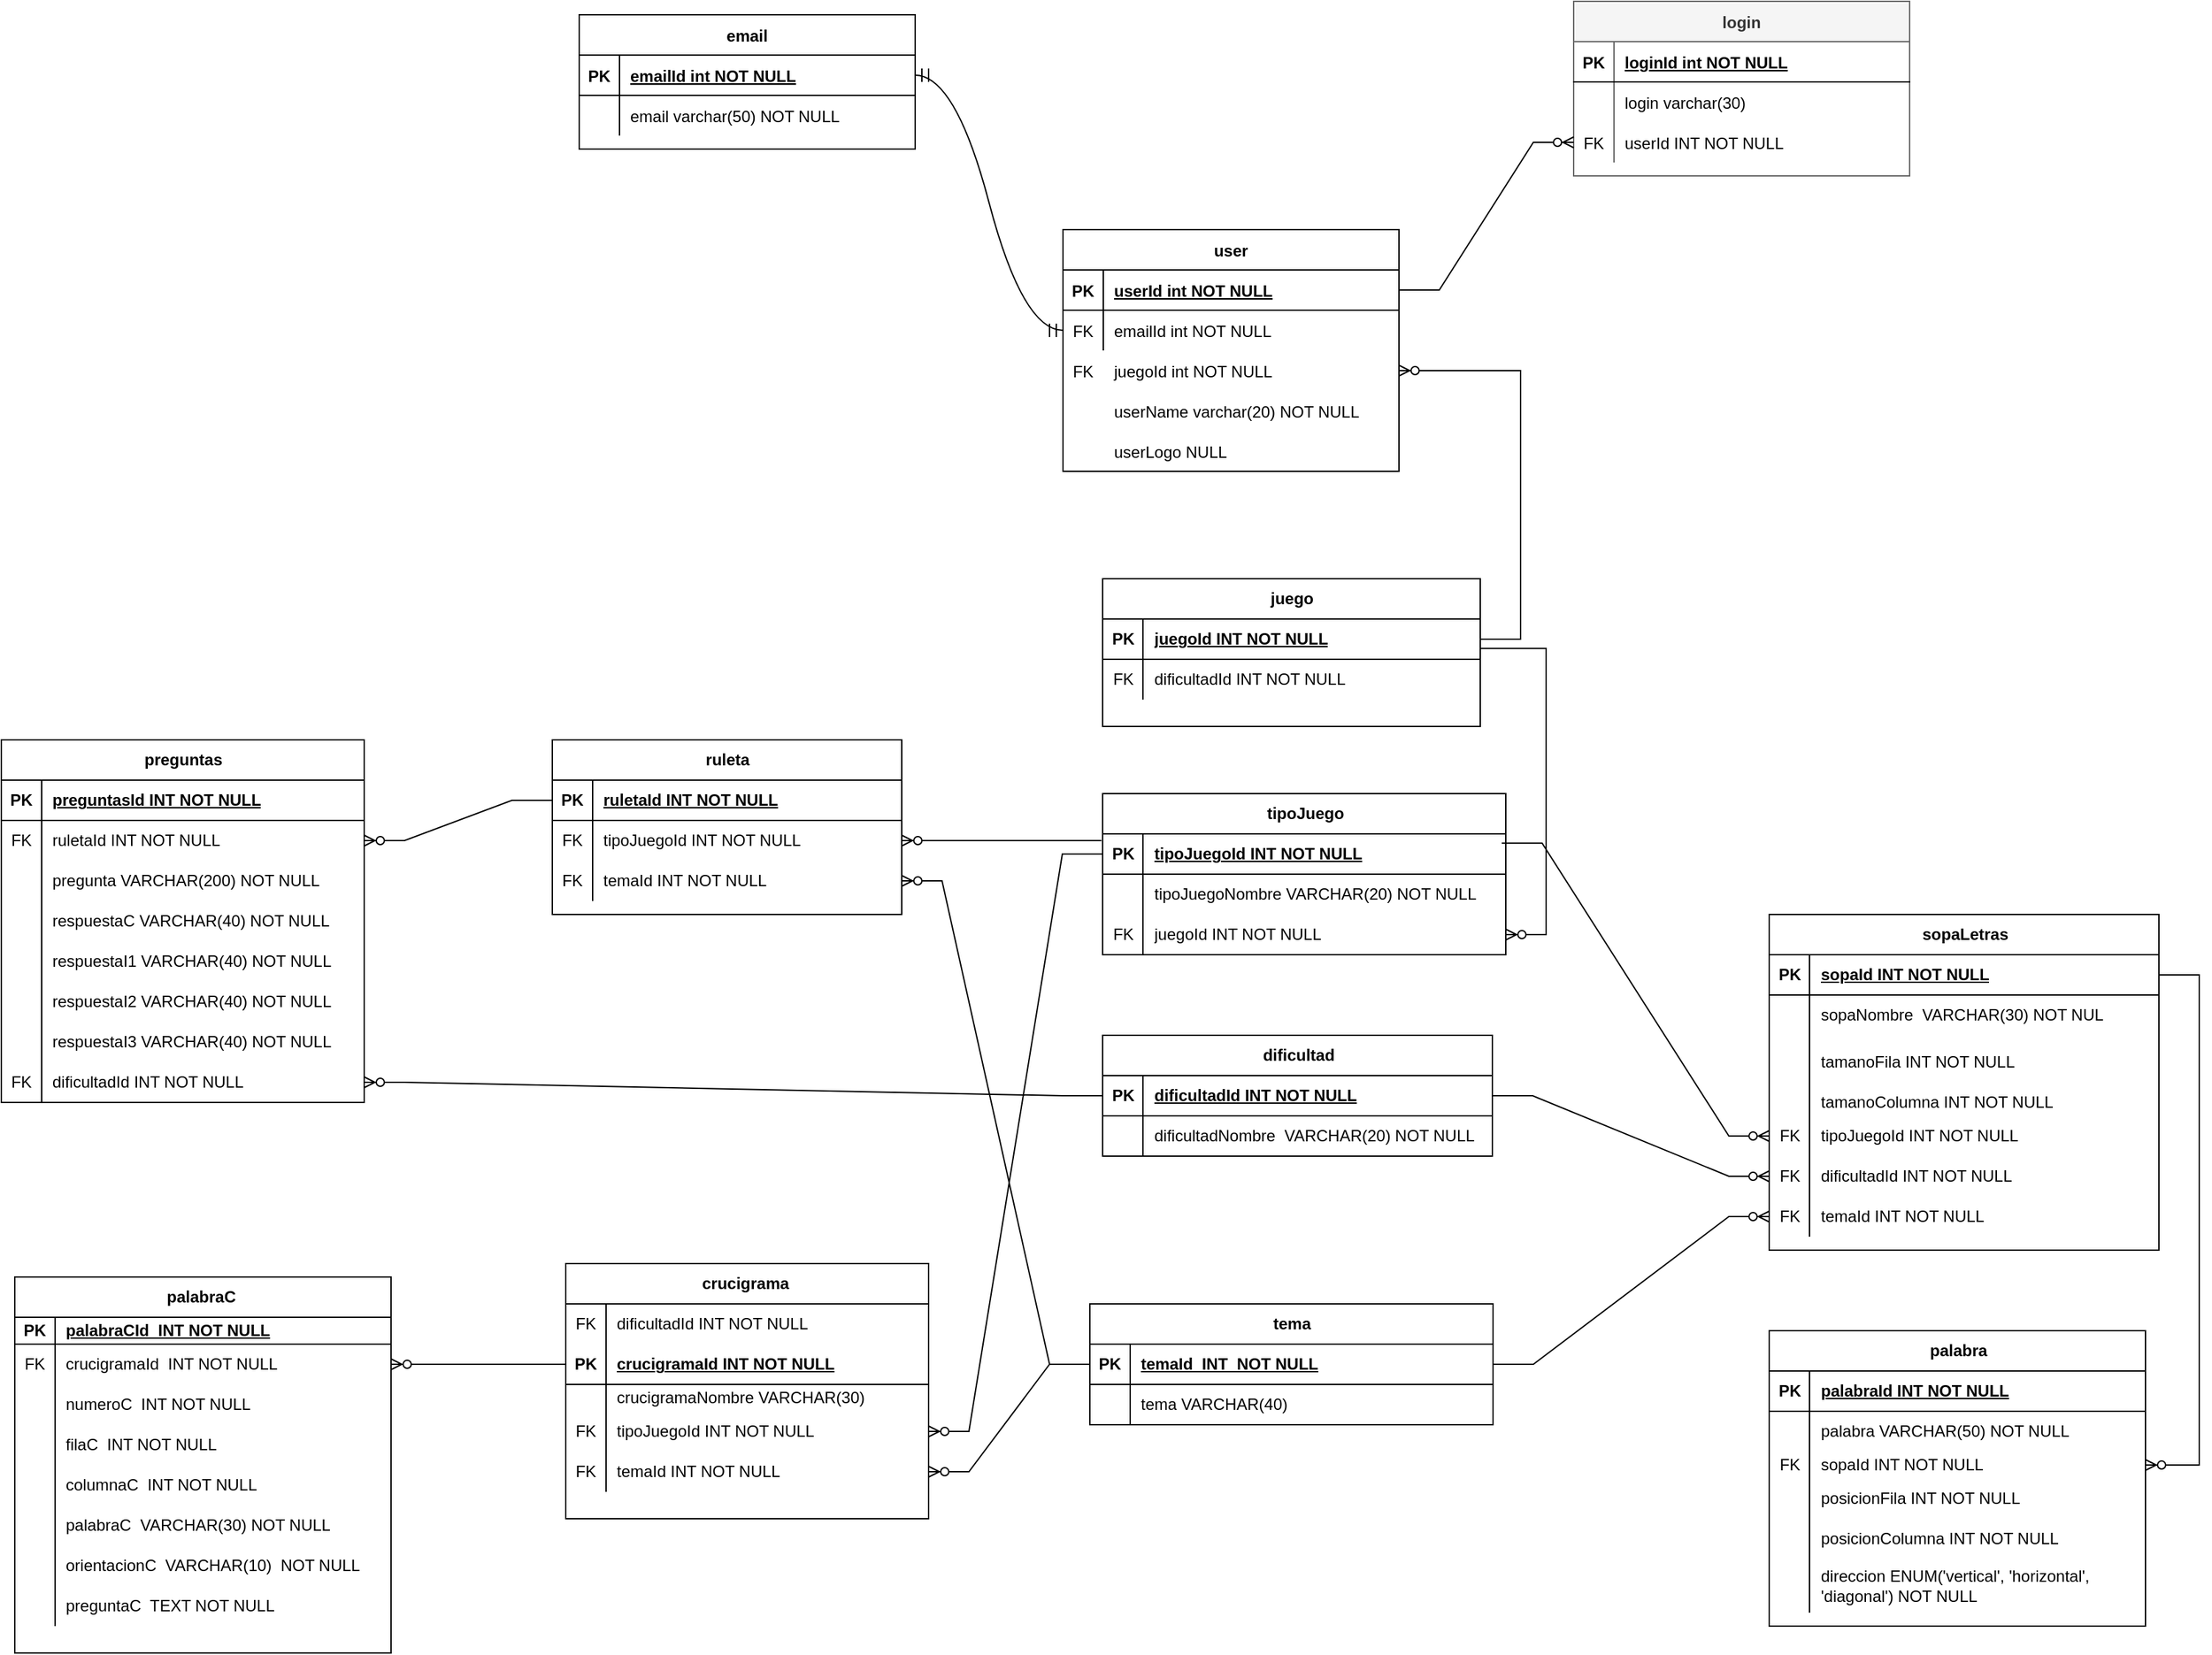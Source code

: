 <mxfile version="24.7.12">
  <diagram id="R2lEEEUBdFMjLlhIrx00" name="Page-1">
    <mxGraphModel dx="2421" dy="1902" grid="1" gridSize="10" guides="1" tooltips="1" connect="1" arrows="1" fold="1" page="1" pageScale="1" pageWidth="850" pageHeight="1100" math="0" shadow="0" extFonts="Permanent Marker^https://fonts.googleapis.com/css?family=Permanent+Marker">
      <root>
        <mxCell id="0" />
        <mxCell id="1" parent="0" />
        <mxCell id="C-vyLk0tnHw3VtMMgP7b-2" value="user" style="shape=table;startSize=30;container=1;collapsible=1;childLayout=tableLayout;fixedRows=1;rowLines=0;fontStyle=1;align=center;resizeLast=1;" parent="1" vertex="1">
          <mxGeometry x="450" y="120" width="250" height="180" as="geometry" />
        </mxCell>
        <mxCell id="C-vyLk0tnHw3VtMMgP7b-3" value="" style="shape=partialRectangle;collapsible=0;dropTarget=0;pointerEvents=0;fillColor=none;points=[[0,0.5],[1,0.5]];portConstraint=eastwest;top=0;left=0;right=0;bottom=1;" parent="C-vyLk0tnHw3VtMMgP7b-2" vertex="1">
          <mxGeometry y="30" width="250" height="30" as="geometry" />
        </mxCell>
        <mxCell id="C-vyLk0tnHw3VtMMgP7b-4" value="PK" style="shape=partialRectangle;overflow=hidden;connectable=0;fillColor=none;top=0;left=0;bottom=0;right=0;fontStyle=1;" parent="C-vyLk0tnHw3VtMMgP7b-3" vertex="1">
          <mxGeometry width="30" height="30" as="geometry">
            <mxRectangle width="30" height="30" as="alternateBounds" />
          </mxGeometry>
        </mxCell>
        <mxCell id="C-vyLk0tnHw3VtMMgP7b-5" value="userId int NOT NULL " style="shape=partialRectangle;overflow=hidden;connectable=0;fillColor=none;top=0;left=0;bottom=0;right=0;align=left;spacingLeft=6;fontStyle=5;" parent="C-vyLk0tnHw3VtMMgP7b-3" vertex="1">
          <mxGeometry x="30" width="220" height="30" as="geometry">
            <mxRectangle width="220" height="30" as="alternateBounds" />
          </mxGeometry>
        </mxCell>
        <mxCell id="C-vyLk0tnHw3VtMMgP7b-6" value="" style="shape=partialRectangle;collapsible=0;dropTarget=0;pointerEvents=0;fillColor=none;points=[[0,0.5],[1,0.5]];portConstraint=eastwest;top=0;left=0;right=0;bottom=0;" parent="C-vyLk0tnHw3VtMMgP7b-2" vertex="1">
          <mxGeometry y="60" width="250" height="30" as="geometry" />
        </mxCell>
        <mxCell id="C-vyLk0tnHw3VtMMgP7b-7" value="FK" style="shape=partialRectangle;overflow=hidden;connectable=0;fillColor=none;top=0;left=0;bottom=0;right=0;" parent="C-vyLk0tnHw3VtMMgP7b-6" vertex="1">
          <mxGeometry width="30" height="30" as="geometry">
            <mxRectangle width="30" height="30" as="alternateBounds" />
          </mxGeometry>
        </mxCell>
        <mxCell id="C-vyLk0tnHw3VtMMgP7b-8" value="emailId int NOT NULL" style="shape=partialRectangle;overflow=hidden;connectable=0;fillColor=none;top=0;left=0;bottom=0;right=0;align=left;spacingLeft=6;" parent="C-vyLk0tnHw3VtMMgP7b-6" vertex="1">
          <mxGeometry x="30" width="220" height="30" as="geometry">
            <mxRectangle width="220" height="30" as="alternateBounds" />
          </mxGeometry>
        </mxCell>
        <mxCell id="C-vyLk0tnHw3VtMMgP7b-13" value="login" style="shape=table;startSize=30;container=1;collapsible=1;childLayout=tableLayout;fixedRows=1;rowLines=0;fontStyle=1;align=center;resizeLast=1;fillColor=#f5f5f5;strokeColor=#666666;fontColor=#333333;" parent="1" vertex="1">
          <mxGeometry x="830" y="-50" width="250" height="130" as="geometry" />
        </mxCell>
        <mxCell id="C-vyLk0tnHw3VtMMgP7b-14" value="" style="shape=partialRectangle;collapsible=0;dropTarget=0;pointerEvents=0;fillColor=none;points=[[0,0.5],[1,0.5]];portConstraint=eastwest;top=0;left=0;right=0;bottom=1;" parent="C-vyLk0tnHw3VtMMgP7b-13" vertex="1">
          <mxGeometry y="30" width="250" height="30" as="geometry" />
        </mxCell>
        <mxCell id="C-vyLk0tnHw3VtMMgP7b-15" value="PK" style="shape=partialRectangle;overflow=hidden;connectable=0;fillColor=none;top=0;left=0;bottom=0;right=0;fontStyle=1;" parent="C-vyLk0tnHw3VtMMgP7b-14" vertex="1">
          <mxGeometry width="30" height="30" as="geometry">
            <mxRectangle width="30" height="30" as="alternateBounds" />
          </mxGeometry>
        </mxCell>
        <mxCell id="C-vyLk0tnHw3VtMMgP7b-16" value="loginId int NOT NULL " style="shape=partialRectangle;overflow=hidden;connectable=0;fillColor=none;top=0;left=0;bottom=0;right=0;align=left;spacingLeft=6;fontStyle=5;" parent="C-vyLk0tnHw3VtMMgP7b-14" vertex="1">
          <mxGeometry x="30" width="220" height="30" as="geometry">
            <mxRectangle width="220" height="30" as="alternateBounds" />
          </mxGeometry>
        </mxCell>
        <mxCell id="C-vyLk0tnHw3VtMMgP7b-20" value="" style="shape=partialRectangle;collapsible=0;dropTarget=0;pointerEvents=0;fillColor=none;points=[[0,0.5],[1,0.5]];portConstraint=eastwest;top=0;left=0;right=0;bottom=0;" parent="C-vyLk0tnHw3VtMMgP7b-13" vertex="1">
          <mxGeometry y="60" width="250" height="30" as="geometry" />
        </mxCell>
        <mxCell id="C-vyLk0tnHw3VtMMgP7b-21" value="" style="shape=partialRectangle;overflow=hidden;connectable=0;fillColor=none;top=0;left=0;bottom=0;right=0;" parent="C-vyLk0tnHw3VtMMgP7b-20" vertex="1">
          <mxGeometry width="30" height="30" as="geometry">
            <mxRectangle width="30" height="30" as="alternateBounds" />
          </mxGeometry>
        </mxCell>
        <mxCell id="C-vyLk0tnHw3VtMMgP7b-22" value="login varchar(30)" style="shape=partialRectangle;overflow=hidden;connectable=0;fillColor=none;top=0;left=0;bottom=0;right=0;align=left;spacingLeft=6;" parent="C-vyLk0tnHw3VtMMgP7b-20" vertex="1">
          <mxGeometry x="30" width="220" height="30" as="geometry">
            <mxRectangle width="220" height="30" as="alternateBounds" />
          </mxGeometry>
        </mxCell>
        <mxCell id="0yyF2nd9tYne0q8GQxAd-6" value="" style="shape=partialRectangle;collapsible=0;dropTarget=0;pointerEvents=0;fillColor=none;points=[[0,0.5],[1,0.5]];portConstraint=eastwest;top=0;left=0;right=0;bottom=0;" parent="C-vyLk0tnHw3VtMMgP7b-13" vertex="1">
          <mxGeometry y="90" width="250" height="30" as="geometry" />
        </mxCell>
        <mxCell id="0yyF2nd9tYne0q8GQxAd-7" value="FK" style="shape=partialRectangle;overflow=hidden;connectable=0;fillColor=none;top=0;left=0;bottom=0;right=0;" parent="0yyF2nd9tYne0q8GQxAd-6" vertex="1">
          <mxGeometry width="30" height="30" as="geometry">
            <mxRectangle width="30" height="30" as="alternateBounds" />
          </mxGeometry>
        </mxCell>
        <mxCell id="0yyF2nd9tYne0q8GQxAd-8" value="userId INT NOT NULL" style="shape=partialRectangle;overflow=hidden;connectable=0;fillColor=none;top=0;left=0;bottom=0;right=0;align=left;spacingLeft=6;" parent="0yyF2nd9tYne0q8GQxAd-6" vertex="1">
          <mxGeometry x="30" width="220" height="30" as="geometry">
            <mxRectangle width="220" height="30" as="alternateBounds" />
          </mxGeometry>
        </mxCell>
        <mxCell id="C-vyLk0tnHw3VtMMgP7b-23" value="email" style="shape=table;startSize=30;container=1;collapsible=1;childLayout=tableLayout;fixedRows=1;rowLines=0;fontStyle=1;align=center;resizeLast=1;" parent="1" vertex="1">
          <mxGeometry x="90" y="-40" width="250" height="100" as="geometry" />
        </mxCell>
        <mxCell id="C-vyLk0tnHw3VtMMgP7b-24" value="" style="shape=partialRectangle;collapsible=0;dropTarget=0;pointerEvents=0;fillColor=none;points=[[0,0.5],[1,0.5]];portConstraint=eastwest;top=0;left=0;right=0;bottom=1;" parent="C-vyLk0tnHw3VtMMgP7b-23" vertex="1">
          <mxGeometry y="30" width="250" height="30" as="geometry" />
        </mxCell>
        <mxCell id="C-vyLk0tnHw3VtMMgP7b-25" value="PK" style="shape=partialRectangle;overflow=hidden;connectable=0;fillColor=none;top=0;left=0;bottom=0;right=0;fontStyle=1;" parent="C-vyLk0tnHw3VtMMgP7b-24" vertex="1">
          <mxGeometry width="30" height="30" as="geometry">
            <mxRectangle width="30" height="30" as="alternateBounds" />
          </mxGeometry>
        </mxCell>
        <mxCell id="C-vyLk0tnHw3VtMMgP7b-26" value="emailId int NOT NULL " style="shape=partialRectangle;overflow=hidden;connectable=0;fillColor=none;top=0;left=0;bottom=0;right=0;align=left;spacingLeft=6;fontStyle=5;" parent="C-vyLk0tnHw3VtMMgP7b-24" vertex="1">
          <mxGeometry x="30" width="220" height="30" as="geometry">
            <mxRectangle width="220" height="30" as="alternateBounds" />
          </mxGeometry>
        </mxCell>
        <mxCell id="C-vyLk0tnHw3VtMMgP7b-27" value="" style="shape=partialRectangle;collapsible=0;dropTarget=0;pointerEvents=0;fillColor=none;points=[[0,0.5],[1,0.5]];portConstraint=eastwest;top=0;left=0;right=0;bottom=0;" parent="C-vyLk0tnHw3VtMMgP7b-23" vertex="1">
          <mxGeometry y="60" width="250" height="30" as="geometry" />
        </mxCell>
        <mxCell id="C-vyLk0tnHw3VtMMgP7b-28" value="" style="shape=partialRectangle;overflow=hidden;connectable=0;fillColor=none;top=0;left=0;bottom=0;right=0;" parent="C-vyLk0tnHw3VtMMgP7b-27" vertex="1">
          <mxGeometry width="30" height="30" as="geometry">
            <mxRectangle width="30" height="30" as="alternateBounds" />
          </mxGeometry>
        </mxCell>
        <mxCell id="C-vyLk0tnHw3VtMMgP7b-29" value="email varchar(50) NOT NULL" style="shape=partialRectangle;overflow=hidden;connectable=0;fillColor=none;top=0;left=0;bottom=0;right=0;align=left;spacingLeft=6;" parent="C-vyLk0tnHw3VtMMgP7b-27" vertex="1">
          <mxGeometry x="30" width="220" height="30" as="geometry">
            <mxRectangle width="220" height="30" as="alternateBounds" />
          </mxGeometry>
        </mxCell>
        <mxCell id="K-yfbk3Lz0o2kvSjKO8_-2" value="" style="edgeStyle=entityRelationEdgeStyle;fontSize=12;html=1;endArrow=ERmandOne;startArrow=ERmandOne;rounded=0;startSize=8;endSize=8;curved=1;entryX=0;entryY=0.5;entryDx=0;entryDy=0;exitX=1;exitY=0.5;exitDx=0;exitDy=0;" parent="1" source="C-vyLk0tnHw3VtMMgP7b-24" target="C-vyLk0tnHw3VtMMgP7b-6" edge="1">
          <mxGeometry width="100" height="100" relative="1" as="geometry">
            <mxPoint x="360" y="320" as="sourcePoint" />
            <mxPoint x="460" y="220" as="targetPoint" />
          </mxGeometry>
        </mxCell>
        <mxCell id="K-yfbk3Lz0o2kvSjKO8_-15" value="userName varchar(20) NOT NULL" style="shape=partialRectangle;overflow=hidden;connectable=0;fillColor=none;top=0;left=0;bottom=0;right=0;align=left;spacingLeft=6;" parent="1" vertex="1">
          <mxGeometry x="480" y="240" width="220" height="30" as="geometry">
            <mxRectangle width="220" height="30" as="alternateBounds" />
          </mxGeometry>
        </mxCell>
        <mxCell id="K-yfbk3Lz0o2kvSjKO8_-16" value="userLogo NULL" style="shape=partialRectangle;overflow=hidden;connectable=0;fillColor=none;top=0;left=0;bottom=0;right=0;align=left;spacingLeft=6;" parent="1" vertex="1">
          <mxGeometry x="480" y="270" width="220" height="30" as="geometry">
            <mxRectangle width="220" height="30" as="alternateBounds" />
          </mxGeometry>
        </mxCell>
        <mxCell id="K-yfbk3Lz0o2kvSjKO8_-18" value="" style="shape=partialRectangle;collapsible=0;dropTarget=0;pointerEvents=0;fillColor=none;points=[[0,0.5],[1,0.5]];portConstraint=eastwest;top=0;left=0;right=0;bottom=0;" parent="1" vertex="1">
          <mxGeometry x="450" y="210" width="250" height="30" as="geometry" />
        </mxCell>
        <mxCell id="K-yfbk3Lz0o2kvSjKO8_-19" value="FK" style="shape=partialRectangle;overflow=hidden;connectable=0;fillColor=none;top=0;left=0;bottom=0;right=0;" parent="K-yfbk3Lz0o2kvSjKO8_-18" vertex="1">
          <mxGeometry width="30" height="30" as="geometry">
            <mxRectangle width="30" height="30" as="alternateBounds" />
          </mxGeometry>
        </mxCell>
        <mxCell id="K-yfbk3Lz0o2kvSjKO8_-20" value="juegoId int NOT NULL" style="shape=partialRectangle;overflow=hidden;connectable=0;fillColor=none;top=0;left=0;bottom=0;right=0;align=left;spacingLeft=6;" parent="K-yfbk3Lz0o2kvSjKO8_-18" vertex="1">
          <mxGeometry x="30" width="220" height="30" as="geometry">
            <mxRectangle width="220" height="30" as="alternateBounds" />
          </mxGeometry>
        </mxCell>
        <mxCell id="5x0iK4IEHY99sLltCnng-1" value="&lt;font style=&quot;vertical-align: inherit;&quot;&gt;&lt;font style=&quot;vertical-align: inherit;&quot;&gt;juego&lt;/font&gt;&lt;/font&gt;" style="shape=table;startSize=30;container=1;collapsible=1;childLayout=tableLayout;fixedRows=1;rowLines=0;fontStyle=1;align=center;resizeLast=1;html=1;" parent="1" vertex="1">
          <mxGeometry x="479.5" y="380" width="281" height="110" as="geometry" />
        </mxCell>
        <mxCell id="5x0iK4IEHY99sLltCnng-2" value="" style="shape=tableRow;horizontal=0;startSize=0;swimlaneHead=0;swimlaneBody=0;fillColor=none;collapsible=0;dropTarget=0;points=[[0,0.5],[1,0.5]];portConstraint=eastwest;top=0;left=0;right=0;bottom=1;" parent="5x0iK4IEHY99sLltCnng-1" vertex="1">
          <mxGeometry y="30" width="281" height="30" as="geometry" />
        </mxCell>
        <mxCell id="5x0iK4IEHY99sLltCnng-3" value="PK" style="shape=partialRectangle;connectable=0;fillColor=none;top=0;left=0;bottom=0;right=0;fontStyle=1;overflow=hidden;whiteSpace=wrap;html=1;" parent="5x0iK4IEHY99sLltCnng-2" vertex="1">
          <mxGeometry width="30" height="30" as="geometry">
            <mxRectangle width="30" height="30" as="alternateBounds" />
          </mxGeometry>
        </mxCell>
        <mxCell id="5x0iK4IEHY99sLltCnng-4" value="&lt;font style=&quot;vertical-align: inherit;&quot;&gt;&lt;font style=&quot;vertical-align: inherit;&quot;&gt;&lt;font style=&quot;vertical-align: inherit;&quot;&gt;&lt;font style=&quot;vertical-align: inherit;&quot;&gt;&lt;font style=&quot;vertical-align: inherit;&quot;&gt;&lt;font style=&quot;vertical-align: inherit;&quot;&gt;juegoId INT NOT NULL&lt;/font&gt;&lt;/font&gt;&lt;/font&gt;&lt;/font&gt;&lt;/font&gt;&lt;/font&gt;" style="shape=partialRectangle;connectable=0;fillColor=none;top=0;left=0;bottom=0;right=0;align=left;spacingLeft=6;fontStyle=5;overflow=hidden;whiteSpace=wrap;html=1;" parent="5x0iK4IEHY99sLltCnng-2" vertex="1">
          <mxGeometry x="30" width="251" height="30" as="geometry">
            <mxRectangle width="251" height="30" as="alternateBounds" />
          </mxGeometry>
        </mxCell>
        <mxCell id="5x0iK4IEHY99sLltCnng-8" value="" style="shape=tableRow;horizontal=0;startSize=0;swimlaneHead=0;swimlaneBody=0;fillColor=none;collapsible=0;dropTarget=0;points=[[0,0.5],[1,0.5]];portConstraint=eastwest;top=0;left=0;right=0;bottom=0;" parent="5x0iK4IEHY99sLltCnng-1" vertex="1">
          <mxGeometry y="60" width="281" height="30" as="geometry" />
        </mxCell>
        <mxCell id="5x0iK4IEHY99sLltCnng-9" value="FK" style="shape=partialRectangle;connectable=0;fillColor=none;top=0;left=0;bottom=0;right=0;editable=1;overflow=hidden;whiteSpace=wrap;html=1;" parent="5x0iK4IEHY99sLltCnng-8" vertex="1">
          <mxGeometry width="30" height="30" as="geometry">
            <mxRectangle width="30" height="30" as="alternateBounds" />
          </mxGeometry>
        </mxCell>
        <mxCell id="5x0iK4IEHY99sLltCnng-10" value="dificultadId INT NOT NULL" style="shape=partialRectangle;connectable=0;fillColor=none;top=0;left=0;bottom=0;right=0;align=left;spacingLeft=6;overflow=hidden;whiteSpace=wrap;html=1;" parent="5x0iK4IEHY99sLltCnng-8" vertex="1">
          <mxGeometry x="30" width="251" height="30" as="geometry">
            <mxRectangle width="251" height="30" as="alternateBounds" />
          </mxGeometry>
        </mxCell>
        <mxCell id="HM65ur40-DGwCY_RG-Oy-1" value="tipoJuego" style="shape=table;startSize=30;container=1;collapsible=1;childLayout=tableLayout;fixedRows=1;rowLines=0;fontStyle=1;align=center;resizeLast=1;html=1;" parent="1" vertex="1">
          <mxGeometry x="479.5" y="540" width="300" height="120" as="geometry" />
        </mxCell>
        <mxCell id="HM65ur40-DGwCY_RG-Oy-2" value="" style="shape=tableRow;horizontal=0;startSize=0;swimlaneHead=0;swimlaneBody=0;fillColor=none;collapsible=0;dropTarget=0;points=[[0,0.5],[1,0.5]];portConstraint=eastwest;top=0;left=0;right=0;bottom=1;" parent="HM65ur40-DGwCY_RG-Oy-1" vertex="1">
          <mxGeometry y="30" width="300" height="30" as="geometry" />
        </mxCell>
        <mxCell id="HM65ur40-DGwCY_RG-Oy-3" value="PK" style="shape=partialRectangle;connectable=0;fillColor=none;top=0;left=0;bottom=0;right=0;fontStyle=1;overflow=hidden;whiteSpace=wrap;html=1;" parent="HM65ur40-DGwCY_RG-Oy-2" vertex="1">
          <mxGeometry width="30" height="30" as="geometry">
            <mxRectangle width="30" height="30" as="alternateBounds" />
          </mxGeometry>
        </mxCell>
        <mxCell id="HM65ur40-DGwCY_RG-Oy-4" value="tipoJuegoId INT NOT NULL" style="shape=partialRectangle;connectable=0;fillColor=none;top=0;left=0;bottom=0;right=0;align=left;spacingLeft=6;fontStyle=5;overflow=hidden;whiteSpace=wrap;html=1;" parent="HM65ur40-DGwCY_RG-Oy-2" vertex="1">
          <mxGeometry x="30" width="270" height="30" as="geometry">
            <mxRectangle width="270" height="30" as="alternateBounds" />
          </mxGeometry>
        </mxCell>
        <mxCell id="HM65ur40-DGwCY_RG-Oy-5" value="" style="shape=tableRow;horizontal=0;startSize=0;swimlaneHead=0;swimlaneBody=0;fillColor=none;collapsible=0;dropTarget=0;points=[[0,0.5],[1,0.5]];portConstraint=eastwest;top=0;left=0;right=0;bottom=0;" parent="HM65ur40-DGwCY_RG-Oy-1" vertex="1">
          <mxGeometry y="60" width="300" height="30" as="geometry" />
        </mxCell>
        <mxCell id="HM65ur40-DGwCY_RG-Oy-6" value="" style="shape=partialRectangle;connectable=0;fillColor=none;top=0;left=0;bottom=0;right=0;editable=1;overflow=hidden;whiteSpace=wrap;html=1;" parent="HM65ur40-DGwCY_RG-Oy-5" vertex="1">
          <mxGeometry width="30" height="30" as="geometry">
            <mxRectangle width="30" height="30" as="alternateBounds" />
          </mxGeometry>
        </mxCell>
        <mxCell id="HM65ur40-DGwCY_RG-Oy-7" value="tipoJuegoNombre VARCHAR(20) NOT NULL" style="shape=partialRectangle;connectable=0;fillColor=none;top=0;left=0;bottom=0;right=0;align=left;spacingLeft=6;overflow=hidden;whiteSpace=wrap;html=1;" parent="HM65ur40-DGwCY_RG-Oy-5" vertex="1">
          <mxGeometry x="30" width="270" height="30" as="geometry">
            <mxRectangle width="270" height="30" as="alternateBounds" />
          </mxGeometry>
        </mxCell>
        <mxCell id="HM65ur40-DGwCY_RG-Oy-11" value="" style="shape=tableRow;horizontal=0;startSize=0;swimlaneHead=0;swimlaneBody=0;fillColor=none;collapsible=0;dropTarget=0;points=[[0,0.5],[1,0.5]];portConstraint=eastwest;top=0;left=0;right=0;bottom=0;" parent="HM65ur40-DGwCY_RG-Oy-1" vertex="1">
          <mxGeometry y="90" width="300" height="30" as="geometry" />
        </mxCell>
        <mxCell id="HM65ur40-DGwCY_RG-Oy-12" value="FK" style="shape=partialRectangle;connectable=0;fillColor=none;top=0;left=0;bottom=0;right=0;editable=1;overflow=hidden;whiteSpace=wrap;html=1;" parent="HM65ur40-DGwCY_RG-Oy-11" vertex="1">
          <mxGeometry width="30" height="30" as="geometry">
            <mxRectangle width="30" height="30" as="alternateBounds" />
          </mxGeometry>
        </mxCell>
        <mxCell id="HM65ur40-DGwCY_RG-Oy-13" value="juegoId INT NOT NULL" style="shape=partialRectangle;connectable=0;fillColor=none;top=0;left=0;bottom=0;right=0;align=left;spacingLeft=6;overflow=hidden;whiteSpace=wrap;html=1;" parent="HM65ur40-DGwCY_RG-Oy-11" vertex="1">
          <mxGeometry x="30" width="270" height="30" as="geometry">
            <mxRectangle width="270" height="30" as="alternateBounds" />
          </mxGeometry>
        </mxCell>
        <mxCell id="HM65ur40-DGwCY_RG-Oy-17" value="crucigrama&amp;nbsp;" style="shape=table;startSize=30;container=1;collapsible=1;childLayout=tableLayout;fixedRows=1;rowLines=0;fontStyle=1;align=center;resizeLast=1;html=1;" parent="1" vertex="1">
          <mxGeometry x="80" y="890" width="270" height="190" as="geometry" />
        </mxCell>
        <mxCell id="0yyF2nd9tYne0q8GQxAd-89" value="" style="shape=tableRow;horizontal=0;startSize=0;swimlaneHead=0;swimlaneBody=0;fillColor=none;collapsible=0;dropTarget=0;points=[[0,0.5],[1,0.5]];portConstraint=eastwest;top=0;left=0;right=0;bottom=0;" parent="HM65ur40-DGwCY_RG-Oy-17" vertex="1">
          <mxGeometry y="30" width="270" height="30" as="geometry" />
        </mxCell>
        <mxCell id="0yyF2nd9tYne0q8GQxAd-90" value="FK" style="shape=partialRectangle;connectable=0;fillColor=none;top=0;left=0;bottom=0;right=0;editable=1;overflow=hidden;whiteSpace=wrap;html=1;" parent="0yyF2nd9tYne0q8GQxAd-89" vertex="1">
          <mxGeometry width="30" height="30" as="geometry">
            <mxRectangle width="30" height="30" as="alternateBounds" />
          </mxGeometry>
        </mxCell>
        <mxCell id="0yyF2nd9tYne0q8GQxAd-91" value="dificultadId INT NOT NULL" style="shape=partialRectangle;connectable=0;fillColor=none;top=0;left=0;bottom=0;right=0;align=left;spacingLeft=6;overflow=hidden;whiteSpace=wrap;html=1;" parent="0yyF2nd9tYne0q8GQxAd-89" vertex="1">
          <mxGeometry x="30" width="240" height="30" as="geometry">
            <mxRectangle width="240" height="30" as="alternateBounds" />
          </mxGeometry>
        </mxCell>
        <mxCell id="HM65ur40-DGwCY_RG-Oy-18" value="" style="shape=tableRow;horizontal=0;startSize=0;swimlaneHead=0;swimlaneBody=0;fillColor=none;collapsible=0;dropTarget=0;points=[[0,0.5],[1,0.5]];portConstraint=eastwest;top=0;left=0;right=0;bottom=1;" parent="HM65ur40-DGwCY_RG-Oy-17" vertex="1">
          <mxGeometry y="60" width="270" height="30" as="geometry" />
        </mxCell>
        <mxCell id="HM65ur40-DGwCY_RG-Oy-19" value="PK" style="shape=partialRectangle;connectable=0;fillColor=none;top=0;left=0;bottom=0;right=0;fontStyle=1;overflow=hidden;whiteSpace=wrap;html=1;" parent="HM65ur40-DGwCY_RG-Oy-18" vertex="1">
          <mxGeometry width="30" height="30" as="geometry">
            <mxRectangle width="30" height="30" as="alternateBounds" />
          </mxGeometry>
        </mxCell>
        <mxCell id="HM65ur40-DGwCY_RG-Oy-20" value="crucigramaId INT NOT NULL" style="shape=partialRectangle;connectable=0;fillColor=none;top=0;left=0;bottom=0;right=0;align=left;spacingLeft=6;fontStyle=5;overflow=hidden;whiteSpace=wrap;html=1;" parent="HM65ur40-DGwCY_RG-Oy-18" vertex="1">
          <mxGeometry x="30" width="240" height="30" as="geometry">
            <mxRectangle width="240" height="30" as="alternateBounds" />
          </mxGeometry>
        </mxCell>
        <mxCell id="HM65ur40-DGwCY_RG-Oy-24" value="" style="shape=tableRow;horizontal=0;startSize=0;swimlaneHead=0;swimlaneBody=0;fillColor=none;collapsible=0;dropTarget=0;points=[[0,0.5],[1,0.5]];portConstraint=eastwest;top=0;left=0;right=0;bottom=0;" parent="HM65ur40-DGwCY_RG-Oy-17" vertex="1">
          <mxGeometry y="90" width="270" height="20" as="geometry" />
        </mxCell>
        <mxCell id="HM65ur40-DGwCY_RG-Oy-25" value="" style="shape=partialRectangle;connectable=0;fillColor=none;top=0;left=0;bottom=0;right=0;editable=1;overflow=hidden;whiteSpace=wrap;html=1;" parent="HM65ur40-DGwCY_RG-Oy-24" vertex="1">
          <mxGeometry width="30" height="20" as="geometry">
            <mxRectangle width="30" height="20" as="alternateBounds" />
          </mxGeometry>
        </mxCell>
        <mxCell id="HM65ur40-DGwCY_RG-Oy-26" value="crucigramaNombre VARCHAR(30)" style="shape=partialRectangle;connectable=0;fillColor=none;top=0;left=0;bottom=0;right=0;align=left;spacingLeft=6;overflow=hidden;whiteSpace=wrap;html=1;" parent="HM65ur40-DGwCY_RG-Oy-24" vertex="1">
          <mxGeometry x="30" width="240" height="20" as="geometry">
            <mxRectangle width="240" height="20" as="alternateBounds" />
          </mxGeometry>
        </mxCell>
        <mxCell id="HM65ur40-DGwCY_RG-Oy-27" value="" style="shape=tableRow;horizontal=0;startSize=0;swimlaneHead=0;swimlaneBody=0;fillColor=none;collapsible=0;dropTarget=0;points=[[0,0.5],[1,0.5]];portConstraint=eastwest;top=0;left=0;right=0;bottom=0;" parent="HM65ur40-DGwCY_RG-Oy-17" vertex="1">
          <mxGeometry y="110" width="270" height="30" as="geometry" />
        </mxCell>
        <mxCell id="HM65ur40-DGwCY_RG-Oy-28" value="FK" style="shape=partialRectangle;connectable=0;fillColor=none;top=0;left=0;bottom=0;right=0;editable=1;overflow=hidden;whiteSpace=wrap;html=1;" parent="HM65ur40-DGwCY_RG-Oy-27" vertex="1">
          <mxGeometry width="30" height="30" as="geometry">
            <mxRectangle width="30" height="30" as="alternateBounds" />
          </mxGeometry>
        </mxCell>
        <mxCell id="HM65ur40-DGwCY_RG-Oy-29" value="tipoJuegoId INT NOT NULL" style="shape=partialRectangle;connectable=0;fillColor=none;top=0;left=0;bottom=0;right=0;align=left;spacingLeft=6;overflow=hidden;whiteSpace=wrap;html=1;" parent="HM65ur40-DGwCY_RG-Oy-27" vertex="1">
          <mxGeometry x="30" width="240" height="30" as="geometry">
            <mxRectangle width="240" height="30" as="alternateBounds" />
          </mxGeometry>
        </mxCell>
        <mxCell id="HM65ur40-DGwCY_RG-Oy-21" value="" style="shape=tableRow;horizontal=0;startSize=0;swimlaneHead=0;swimlaneBody=0;fillColor=none;collapsible=0;dropTarget=0;points=[[0,0.5],[1,0.5]];portConstraint=eastwest;top=0;left=0;right=0;bottom=0;" parent="HM65ur40-DGwCY_RG-Oy-17" vertex="1">
          <mxGeometry y="140" width="270" height="30" as="geometry" />
        </mxCell>
        <mxCell id="HM65ur40-DGwCY_RG-Oy-22" value="FK" style="shape=partialRectangle;connectable=0;fillColor=none;top=0;left=0;bottom=0;right=0;editable=1;overflow=hidden;whiteSpace=wrap;html=1;" parent="HM65ur40-DGwCY_RG-Oy-21" vertex="1">
          <mxGeometry width="30" height="30" as="geometry">
            <mxRectangle width="30" height="30" as="alternateBounds" />
          </mxGeometry>
        </mxCell>
        <mxCell id="HM65ur40-DGwCY_RG-Oy-23" value="temaId INT NOT NULL" style="shape=partialRectangle;connectable=0;fillColor=none;top=0;left=0;bottom=0;right=0;align=left;spacingLeft=6;overflow=hidden;whiteSpace=wrap;html=1;" parent="HM65ur40-DGwCY_RG-Oy-21" vertex="1">
          <mxGeometry x="30" width="240" height="30" as="geometry">
            <mxRectangle width="240" height="30" as="alternateBounds" />
          </mxGeometry>
        </mxCell>
        <mxCell id="5x0iK4IEHY99sLltCnng-15" value="sopaLetras" style="shape=table;startSize=30;container=1;collapsible=1;childLayout=tableLayout;fixedRows=1;rowLines=0;fontStyle=1;align=center;resizeLast=1;html=1;" parent="1" vertex="1">
          <mxGeometry x="975.5" y="630" width="290" height="250" as="geometry" />
        </mxCell>
        <mxCell id="5x0iK4IEHY99sLltCnng-16" value="" style="shape=tableRow;horizontal=0;startSize=0;swimlaneHead=0;swimlaneBody=0;fillColor=none;collapsible=0;dropTarget=0;points=[[0,0.5],[1,0.5]];portConstraint=eastwest;top=0;left=0;right=0;bottom=1;" parent="5x0iK4IEHY99sLltCnng-15" vertex="1">
          <mxGeometry y="30" width="290" height="30" as="geometry" />
        </mxCell>
        <mxCell id="5x0iK4IEHY99sLltCnng-17" value="PK" style="shape=partialRectangle;connectable=0;fillColor=none;top=0;left=0;bottom=0;right=0;fontStyle=1;overflow=hidden;whiteSpace=wrap;html=1;" parent="5x0iK4IEHY99sLltCnng-16" vertex="1">
          <mxGeometry width="30" height="30" as="geometry">
            <mxRectangle width="30" height="30" as="alternateBounds" />
          </mxGeometry>
        </mxCell>
        <mxCell id="5x0iK4IEHY99sLltCnng-18" value="sopaId INT NOT NULL" style="shape=partialRectangle;connectable=0;fillColor=none;top=0;left=0;bottom=0;right=0;align=left;spacingLeft=6;fontStyle=5;overflow=hidden;whiteSpace=wrap;html=1;" parent="5x0iK4IEHY99sLltCnng-16" vertex="1">
          <mxGeometry x="30" width="260" height="30" as="geometry">
            <mxRectangle width="260" height="30" as="alternateBounds" />
          </mxGeometry>
        </mxCell>
        <mxCell id="5x0iK4IEHY99sLltCnng-19" value="" style="shape=tableRow;horizontal=0;startSize=0;swimlaneHead=0;swimlaneBody=0;fillColor=none;collapsible=0;dropTarget=0;points=[[0,0.5],[1,0.5]];portConstraint=eastwest;top=0;left=0;right=0;bottom=0;" parent="5x0iK4IEHY99sLltCnng-15" vertex="1">
          <mxGeometry y="60" width="290" height="30" as="geometry" />
        </mxCell>
        <mxCell id="5x0iK4IEHY99sLltCnng-20" value="" style="shape=partialRectangle;connectable=0;fillColor=none;top=0;left=0;bottom=0;right=0;editable=1;overflow=hidden;whiteSpace=wrap;html=1;" parent="5x0iK4IEHY99sLltCnng-19" vertex="1">
          <mxGeometry width="30" height="30" as="geometry">
            <mxRectangle width="30" height="30" as="alternateBounds" />
          </mxGeometry>
        </mxCell>
        <mxCell id="5x0iK4IEHY99sLltCnng-21" value="sopaNombre&amp;nbsp; VARCHAR(30) NOT NUL" style="shape=partialRectangle;connectable=0;fillColor=none;top=0;left=0;bottom=0;right=0;align=left;spacingLeft=6;overflow=hidden;whiteSpace=wrap;html=1;" parent="5x0iK4IEHY99sLltCnng-19" vertex="1">
          <mxGeometry x="30" width="260" height="30" as="geometry">
            <mxRectangle width="260" height="30" as="alternateBounds" />
          </mxGeometry>
        </mxCell>
        <mxCell id="5x0iK4IEHY99sLltCnng-22" value="" style="shape=tableRow;horizontal=0;startSize=0;swimlaneHead=0;swimlaneBody=0;fillColor=none;collapsible=0;dropTarget=0;points=[[0,0.5],[1,0.5]];portConstraint=eastwest;top=0;left=0;right=0;bottom=0;" parent="5x0iK4IEHY99sLltCnng-15" vertex="1">
          <mxGeometry y="90" width="290" height="40" as="geometry" />
        </mxCell>
        <mxCell id="5x0iK4IEHY99sLltCnng-23" value="" style="shape=partialRectangle;connectable=0;fillColor=none;top=0;left=0;bottom=0;right=0;editable=1;overflow=hidden;whiteSpace=wrap;html=1;" parent="5x0iK4IEHY99sLltCnng-22" vertex="1">
          <mxGeometry width="30" height="40" as="geometry">
            <mxRectangle width="30" height="40" as="alternateBounds" />
          </mxGeometry>
        </mxCell>
        <mxCell id="5x0iK4IEHY99sLltCnng-24" value="tamanoFila INT NOT NULL" style="shape=partialRectangle;connectable=0;fillColor=none;top=0;left=0;bottom=0;right=0;align=left;spacingLeft=6;overflow=hidden;whiteSpace=wrap;html=1;" parent="5x0iK4IEHY99sLltCnng-22" vertex="1">
          <mxGeometry x="30" width="260" height="40" as="geometry">
            <mxRectangle width="260" height="40" as="alternateBounds" />
          </mxGeometry>
        </mxCell>
        <mxCell id="5x0iK4IEHY99sLltCnng-25" value="" style="shape=tableRow;horizontal=0;startSize=0;swimlaneHead=0;swimlaneBody=0;fillColor=none;collapsible=0;dropTarget=0;points=[[0,0.5],[1,0.5]];portConstraint=eastwest;top=0;left=0;right=0;bottom=0;" parent="5x0iK4IEHY99sLltCnng-15" vertex="1">
          <mxGeometry y="130" width="290" height="20" as="geometry" />
        </mxCell>
        <mxCell id="5x0iK4IEHY99sLltCnng-26" value="" style="shape=partialRectangle;connectable=0;fillColor=none;top=0;left=0;bottom=0;right=0;editable=1;overflow=hidden;whiteSpace=wrap;html=1;" parent="5x0iK4IEHY99sLltCnng-25" vertex="1">
          <mxGeometry width="30" height="20" as="geometry">
            <mxRectangle width="30" height="20" as="alternateBounds" />
          </mxGeometry>
        </mxCell>
        <mxCell id="5x0iK4IEHY99sLltCnng-27" value="tamanoColumna INT NOT NULL" style="shape=partialRectangle;connectable=0;fillColor=none;top=0;left=0;bottom=0;right=0;align=left;spacingLeft=6;overflow=hidden;whiteSpace=wrap;html=1;" parent="5x0iK4IEHY99sLltCnng-25" vertex="1">
          <mxGeometry x="30" width="260" height="20" as="geometry">
            <mxRectangle width="260" height="20" as="alternateBounds" />
          </mxGeometry>
        </mxCell>
        <mxCell id="HM65ur40-DGwCY_RG-Oy-14" value="" style="shape=tableRow;horizontal=0;startSize=0;swimlaneHead=0;swimlaneBody=0;fillColor=none;collapsible=0;dropTarget=0;points=[[0,0.5],[1,0.5]];portConstraint=eastwest;top=0;left=0;right=0;bottom=0;" parent="5x0iK4IEHY99sLltCnng-15" vertex="1">
          <mxGeometry y="150" width="290" height="30" as="geometry" />
        </mxCell>
        <mxCell id="HM65ur40-DGwCY_RG-Oy-15" value="FK" style="shape=partialRectangle;connectable=0;fillColor=none;top=0;left=0;bottom=0;right=0;editable=1;overflow=hidden;whiteSpace=wrap;html=1;" parent="HM65ur40-DGwCY_RG-Oy-14" vertex="1">
          <mxGeometry width="30" height="30" as="geometry">
            <mxRectangle width="30" height="30" as="alternateBounds" />
          </mxGeometry>
        </mxCell>
        <mxCell id="HM65ur40-DGwCY_RG-Oy-16" value="tipoJuegoId INT NOT NULL" style="shape=partialRectangle;connectable=0;fillColor=none;top=0;left=0;bottom=0;right=0;align=left;spacingLeft=6;overflow=hidden;whiteSpace=wrap;html=1;" parent="HM65ur40-DGwCY_RG-Oy-14" vertex="1">
          <mxGeometry x="30" width="260" height="30" as="geometry">
            <mxRectangle width="260" height="30" as="alternateBounds" />
          </mxGeometry>
        </mxCell>
        <mxCell id="0yyF2nd9tYne0q8GQxAd-92" value="" style="shape=tableRow;horizontal=0;startSize=0;swimlaneHead=0;swimlaneBody=0;fillColor=none;collapsible=0;dropTarget=0;points=[[0,0.5],[1,0.5]];portConstraint=eastwest;top=0;left=0;right=0;bottom=0;" parent="5x0iK4IEHY99sLltCnng-15" vertex="1">
          <mxGeometry y="180" width="290" height="30" as="geometry" />
        </mxCell>
        <mxCell id="0yyF2nd9tYne0q8GQxAd-93" value="FK" style="shape=partialRectangle;connectable=0;fillColor=none;top=0;left=0;bottom=0;right=0;editable=1;overflow=hidden;whiteSpace=wrap;html=1;" parent="0yyF2nd9tYne0q8GQxAd-92" vertex="1">
          <mxGeometry width="30" height="30" as="geometry">
            <mxRectangle width="30" height="30" as="alternateBounds" />
          </mxGeometry>
        </mxCell>
        <mxCell id="0yyF2nd9tYne0q8GQxAd-94" value="dificultadId INT NOT NULL" style="shape=partialRectangle;connectable=0;fillColor=none;top=0;left=0;bottom=0;right=0;align=left;spacingLeft=6;overflow=hidden;whiteSpace=wrap;html=1;" parent="0yyF2nd9tYne0q8GQxAd-92" vertex="1">
          <mxGeometry x="30" width="260" height="30" as="geometry">
            <mxRectangle width="260" height="30" as="alternateBounds" />
          </mxGeometry>
        </mxCell>
        <mxCell id="HM65ur40-DGwCY_RG-Oy-30" value="" style="shape=tableRow;horizontal=0;startSize=0;swimlaneHead=0;swimlaneBody=0;fillColor=none;collapsible=0;dropTarget=0;points=[[0,0.5],[1,0.5]];portConstraint=eastwest;top=0;left=0;right=0;bottom=0;" parent="5x0iK4IEHY99sLltCnng-15" vertex="1">
          <mxGeometry y="210" width="290" height="30" as="geometry" />
        </mxCell>
        <mxCell id="HM65ur40-DGwCY_RG-Oy-31" value="FK" style="shape=partialRectangle;connectable=0;fillColor=none;top=0;left=0;bottom=0;right=0;editable=1;overflow=hidden;whiteSpace=wrap;html=1;" parent="HM65ur40-DGwCY_RG-Oy-30" vertex="1">
          <mxGeometry width="30" height="30" as="geometry">
            <mxRectangle width="30" height="30" as="alternateBounds" />
          </mxGeometry>
        </mxCell>
        <mxCell id="HM65ur40-DGwCY_RG-Oy-32" value="temaId INT NOT NULL" style="shape=partialRectangle;connectable=0;fillColor=none;top=0;left=0;bottom=0;right=0;align=left;spacingLeft=6;overflow=hidden;whiteSpace=wrap;html=1;" parent="HM65ur40-DGwCY_RG-Oy-30" vertex="1">
          <mxGeometry x="30" width="260" height="30" as="geometry">
            <mxRectangle width="260" height="30" as="alternateBounds" />
          </mxGeometry>
        </mxCell>
        <mxCell id="5x0iK4IEHY99sLltCnng-28" value="palabra" style="shape=table;startSize=30;container=1;collapsible=1;childLayout=tableLayout;fixedRows=1;rowLines=0;fontStyle=1;align=center;resizeLast=1;html=1;" parent="1" vertex="1">
          <mxGeometry x="975.5" y="940" width="280" height="220" as="geometry" />
        </mxCell>
        <mxCell id="5x0iK4IEHY99sLltCnng-29" value="" style="shape=tableRow;horizontal=0;startSize=0;swimlaneHead=0;swimlaneBody=0;fillColor=none;collapsible=0;dropTarget=0;points=[[0,0.5],[1,0.5]];portConstraint=eastwest;top=0;left=0;right=0;bottom=1;" parent="5x0iK4IEHY99sLltCnng-28" vertex="1">
          <mxGeometry y="30" width="280" height="30" as="geometry" />
        </mxCell>
        <mxCell id="5x0iK4IEHY99sLltCnng-30" value="PK" style="shape=partialRectangle;connectable=0;fillColor=none;top=0;left=0;bottom=0;right=0;fontStyle=1;overflow=hidden;whiteSpace=wrap;html=1;" parent="5x0iK4IEHY99sLltCnng-29" vertex="1">
          <mxGeometry width="30" height="30" as="geometry">
            <mxRectangle width="30" height="30" as="alternateBounds" />
          </mxGeometry>
        </mxCell>
        <mxCell id="5x0iK4IEHY99sLltCnng-31" value="palabraId INT NOT NULL" style="shape=partialRectangle;connectable=0;fillColor=none;top=0;left=0;bottom=0;right=0;align=left;spacingLeft=6;fontStyle=5;overflow=hidden;whiteSpace=wrap;html=1;" parent="5x0iK4IEHY99sLltCnng-29" vertex="1">
          <mxGeometry x="30" width="250" height="30" as="geometry">
            <mxRectangle width="250" height="30" as="alternateBounds" />
          </mxGeometry>
        </mxCell>
        <mxCell id="5x0iK4IEHY99sLltCnng-32" value="" style="shape=tableRow;horizontal=0;startSize=0;swimlaneHead=0;swimlaneBody=0;fillColor=none;collapsible=0;dropTarget=0;points=[[0,0.5],[1,0.5]];portConstraint=eastwest;top=0;left=0;right=0;bottom=0;" parent="5x0iK4IEHY99sLltCnng-28" vertex="1">
          <mxGeometry y="60" width="280" height="30" as="geometry" />
        </mxCell>
        <mxCell id="5x0iK4IEHY99sLltCnng-33" value="" style="shape=partialRectangle;connectable=0;fillColor=none;top=0;left=0;bottom=0;right=0;editable=1;overflow=hidden;whiteSpace=wrap;html=1;" parent="5x0iK4IEHY99sLltCnng-32" vertex="1">
          <mxGeometry width="30" height="30" as="geometry">
            <mxRectangle width="30" height="30" as="alternateBounds" />
          </mxGeometry>
        </mxCell>
        <mxCell id="5x0iK4IEHY99sLltCnng-34" value="palabra VARCHAR(50) NOT NULL" style="shape=partialRectangle;connectable=0;fillColor=none;top=0;left=0;bottom=0;right=0;align=left;spacingLeft=6;overflow=hidden;whiteSpace=wrap;html=1;" parent="5x0iK4IEHY99sLltCnng-32" vertex="1">
          <mxGeometry x="30" width="250" height="30" as="geometry">
            <mxRectangle width="250" height="30" as="alternateBounds" />
          </mxGeometry>
        </mxCell>
        <mxCell id="5x0iK4IEHY99sLltCnng-35" value="" style="shape=tableRow;horizontal=0;startSize=0;swimlaneHead=0;swimlaneBody=0;fillColor=none;collapsible=0;dropTarget=0;points=[[0,0.5],[1,0.5]];portConstraint=eastwest;top=0;left=0;right=0;bottom=0;" parent="5x0iK4IEHY99sLltCnng-28" vertex="1">
          <mxGeometry y="90" width="280" height="20" as="geometry" />
        </mxCell>
        <mxCell id="5x0iK4IEHY99sLltCnng-36" value="FK" style="shape=partialRectangle;connectable=0;fillColor=none;top=0;left=0;bottom=0;right=0;editable=1;overflow=hidden;whiteSpace=wrap;html=1;" parent="5x0iK4IEHY99sLltCnng-35" vertex="1">
          <mxGeometry width="30" height="20" as="geometry">
            <mxRectangle width="30" height="20" as="alternateBounds" />
          </mxGeometry>
        </mxCell>
        <mxCell id="5x0iK4IEHY99sLltCnng-37" value="sopaId INT NOT NULL" style="shape=partialRectangle;connectable=0;fillColor=none;top=0;left=0;bottom=0;right=0;align=left;spacingLeft=6;overflow=hidden;whiteSpace=wrap;html=1;" parent="5x0iK4IEHY99sLltCnng-35" vertex="1">
          <mxGeometry x="30" width="250" height="20" as="geometry">
            <mxRectangle width="250" height="20" as="alternateBounds" />
          </mxGeometry>
        </mxCell>
        <mxCell id="5x0iK4IEHY99sLltCnng-38" value="" style="shape=tableRow;horizontal=0;startSize=0;swimlaneHead=0;swimlaneBody=0;fillColor=none;collapsible=0;dropTarget=0;points=[[0,0.5],[1,0.5]];portConstraint=eastwest;top=0;left=0;right=0;bottom=0;" parent="5x0iK4IEHY99sLltCnng-28" vertex="1">
          <mxGeometry y="110" width="280" height="30" as="geometry" />
        </mxCell>
        <mxCell id="5x0iK4IEHY99sLltCnng-39" value="" style="shape=partialRectangle;connectable=0;fillColor=none;top=0;left=0;bottom=0;right=0;editable=1;overflow=hidden;whiteSpace=wrap;html=1;" parent="5x0iK4IEHY99sLltCnng-38" vertex="1">
          <mxGeometry width="30" height="30" as="geometry">
            <mxRectangle width="30" height="30" as="alternateBounds" />
          </mxGeometry>
        </mxCell>
        <mxCell id="5x0iK4IEHY99sLltCnng-40" value="posicionFila INT NOT NULL" style="shape=partialRectangle;connectable=0;fillColor=none;top=0;left=0;bottom=0;right=0;align=left;spacingLeft=6;overflow=hidden;whiteSpace=wrap;html=1;" parent="5x0iK4IEHY99sLltCnng-38" vertex="1">
          <mxGeometry x="30" width="250" height="30" as="geometry">
            <mxRectangle width="250" height="30" as="alternateBounds" />
          </mxGeometry>
        </mxCell>
        <mxCell id="HM65ur40-DGwCY_RG-Oy-34" value="" style="shape=tableRow;horizontal=0;startSize=0;swimlaneHead=0;swimlaneBody=0;fillColor=none;collapsible=0;dropTarget=0;points=[[0,0.5],[1,0.5]];portConstraint=eastwest;top=0;left=0;right=0;bottom=0;" parent="5x0iK4IEHY99sLltCnng-28" vertex="1">
          <mxGeometry y="140" width="280" height="30" as="geometry" />
        </mxCell>
        <mxCell id="HM65ur40-DGwCY_RG-Oy-35" value="" style="shape=partialRectangle;connectable=0;fillColor=none;top=0;left=0;bottom=0;right=0;editable=1;overflow=hidden;whiteSpace=wrap;html=1;" parent="HM65ur40-DGwCY_RG-Oy-34" vertex="1">
          <mxGeometry width="30" height="30" as="geometry">
            <mxRectangle width="30" height="30" as="alternateBounds" />
          </mxGeometry>
        </mxCell>
        <mxCell id="HM65ur40-DGwCY_RG-Oy-36" value="posicionColumna INT NOT NULL" style="shape=partialRectangle;connectable=0;fillColor=none;top=0;left=0;bottom=0;right=0;align=left;spacingLeft=6;overflow=hidden;whiteSpace=wrap;html=1;" parent="HM65ur40-DGwCY_RG-Oy-34" vertex="1">
          <mxGeometry x="30" width="250" height="30" as="geometry">
            <mxRectangle width="250" height="30" as="alternateBounds" />
          </mxGeometry>
        </mxCell>
        <mxCell id="HM65ur40-DGwCY_RG-Oy-37" value="" style="shape=tableRow;horizontal=0;startSize=0;swimlaneHead=0;swimlaneBody=0;fillColor=none;collapsible=0;dropTarget=0;points=[[0,0.5],[1,0.5]];portConstraint=eastwest;top=0;left=0;right=0;bottom=0;" parent="5x0iK4IEHY99sLltCnng-28" vertex="1">
          <mxGeometry y="170" width="280" height="40" as="geometry" />
        </mxCell>
        <mxCell id="HM65ur40-DGwCY_RG-Oy-38" value="" style="shape=partialRectangle;connectable=0;fillColor=none;top=0;left=0;bottom=0;right=0;editable=1;overflow=hidden;whiteSpace=wrap;html=1;" parent="HM65ur40-DGwCY_RG-Oy-37" vertex="1">
          <mxGeometry width="30" height="40" as="geometry">
            <mxRectangle width="30" height="40" as="alternateBounds" />
          </mxGeometry>
        </mxCell>
        <mxCell id="HM65ur40-DGwCY_RG-Oy-39" value="direccion ENUM(&#39;vertical&#39;, &#39;horizontal&#39;, &#39;diagonal&#39;) NOT NULL" style="shape=partialRectangle;connectable=0;fillColor=none;top=0;left=0;bottom=0;right=0;align=left;spacingLeft=6;overflow=hidden;whiteSpace=wrap;html=1;" parent="HM65ur40-DGwCY_RG-Oy-37" vertex="1">
          <mxGeometry x="30" width="250" height="40" as="geometry">
            <mxRectangle width="250" height="40" as="alternateBounds" />
          </mxGeometry>
        </mxCell>
        <mxCell id="yUF-jtWZdrYr1hKl7iXR-1" value="palabraC&amp;nbsp;" style="shape=table;startSize=30;container=1;collapsible=1;childLayout=tableLayout;fixedRows=1;rowLines=0;fontStyle=1;align=center;resizeLast=1;html=1;" parent="1" vertex="1">
          <mxGeometry x="-330" y="900" width="280" height="280" as="geometry" />
        </mxCell>
        <mxCell id="yUF-jtWZdrYr1hKl7iXR-2" value="" style="shape=tableRow;horizontal=0;startSize=0;swimlaneHead=0;swimlaneBody=0;fillColor=none;collapsible=0;dropTarget=0;points=[[0,0.5],[1,0.5]];portConstraint=eastwest;top=0;left=0;right=0;bottom=1;" parent="yUF-jtWZdrYr1hKl7iXR-1" vertex="1">
          <mxGeometry y="30" width="280" height="20" as="geometry" />
        </mxCell>
        <mxCell id="yUF-jtWZdrYr1hKl7iXR-3" value="PK" style="shape=partialRectangle;connectable=0;fillColor=none;top=0;left=0;bottom=0;right=0;fontStyle=1;overflow=hidden;whiteSpace=wrap;html=1;" parent="yUF-jtWZdrYr1hKl7iXR-2" vertex="1">
          <mxGeometry width="30" height="20" as="geometry">
            <mxRectangle width="30" height="20" as="alternateBounds" />
          </mxGeometry>
        </mxCell>
        <mxCell id="yUF-jtWZdrYr1hKl7iXR-4" value="palabraCId&amp;nbsp; INT NOT NULL" style="shape=partialRectangle;connectable=0;fillColor=none;top=0;left=0;bottom=0;right=0;align=left;spacingLeft=6;fontStyle=5;overflow=hidden;whiteSpace=wrap;html=1;" parent="yUF-jtWZdrYr1hKl7iXR-2" vertex="1">
          <mxGeometry x="30" width="250" height="20" as="geometry">
            <mxRectangle width="250" height="20" as="alternateBounds" />
          </mxGeometry>
        </mxCell>
        <mxCell id="yUF-jtWZdrYr1hKl7iXR-5" value="" style="shape=tableRow;horizontal=0;startSize=0;swimlaneHead=0;swimlaneBody=0;fillColor=none;collapsible=0;dropTarget=0;points=[[0,0.5],[1,0.5]];portConstraint=eastwest;top=0;left=0;right=0;bottom=0;" parent="yUF-jtWZdrYr1hKl7iXR-1" vertex="1">
          <mxGeometry y="50" width="280" height="30" as="geometry" />
        </mxCell>
        <mxCell id="yUF-jtWZdrYr1hKl7iXR-6" value="FK" style="shape=partialRectangle;connectable=0;fillColor=none;top=0;left=0;bottom=0;right=0;editable=1;overflow=hidden;whiteSpace=wrap;html=1;" parent="yUF-jtWZdrYr1hKl7iXR-5" vertex="1">
          <mxGeometry width="30" height="30" as="geometry">
            <mxRectangle width="30" height="30" as="alternateBounds" />
          </mxGeometry>
        </mxCell>
        <mxCell id="yUF-jtWZdrYr1hKl7iXR-7" value="crucigramaId&amp;nbsp; INT NOT NULL" style="shape=partialRectangle;connectable=0;fillColor=none;top=0;left=0;bottom=0;right=0;align=left;spacingLeft=6;overflow=hidden;whiteSpace=wrap;html=1;" parent="yUF-jtWZdrYr1hKl7iXR-5" vertex="1">
          <mxGeometry x="30" width="250" height="30" as="geometry">
            <mxRectangle width="250" height="30" as="alternateBounds" />
          </mxGeometry>
        </mxCell>
        <mxCell id="yUF-jtWZdrYr1hKl7iXR-8" value="" style="shape=tableRow;horizontal=0;startSize=0;swimlaneHead=0;swimlaneBody=0;fillColor=none;collapsible=0;dropTarget=0;points=[[0,0.5],[1,0.5]];portConstraint=eastwest;top=0;left=0;right=0;bottom=0;" parent="yUF-jtWZdrYr1hKl7iXR-1" vertex="1">
          <mxGeometry y="80" width="280" height="30" as="geometry" />
        </mxCell>
        <mxCell id="yUF-jtWZdrYr1hKl7iXR-9" value="" style="shape=partialRectangle;connectable=0;fillColor=none;top=0;left=0;bottom=0;right=0;editable=1;overflow=hidden;whiteSpace=wrap;html=1;" parent="yUF-jtWZdrYr1hKl7iXR-8" vertex="1">
          <mxGeometry width="30" height="30" as="geometry">
            <mxRectangle width="30" height="30" as="alternateBounds" />
          </mxGeometry>
        </mxCell>
        <mxCell id="yUF-jtWZdrYr1hKl7iXR-10" value="numeroC&amp;nbsp; INT NOT NULL" style="shape=partialRectangle;connectable=0;fillColor=none;top=0;left=0;bottom=0;right=0;align=left;spacingLeft=6;overflow=hidden;whiteSpace=wrap;html=1;" parent="yUF-jtWZdrYr1hKl7iXR-8" vertex="1">
          <mxGeometry x="30" width="250" height="30" as="geometry">
            <mxRectangle width="250" height="30" as="alternateBounds" />
          </mxGeometry>
        </mxCell>
        <mxCell id="yUF-jtWZdrYr1hKl7iXR-11" value="" style="shape=tableRow;horizontal=0;startSize=0;swimlaneHead=0;swimlaneBody=0;fillColor=none;collapsible=0;dropTarget=0;points=[[0,0.5],[1,0.5]];portConstraint=eastwest;top=0;left=0;right=0;bottom=0;" parent="yUF-jtWZdrYr1hKl7iXR-1" vertex="1">
          <mxGeometry y="110" width="280" height="30" as="geometry" />
        </mxCell>
        <mxCell id="yUF-jtWZdrYr1hKl7iXR-12" value="" style="shape=partialRectangle;connectable=0;fillColor=none;top=0;left=0;bottom=0;right=0;editable=1;overflow=hidden;whiteSpace=wrap;html=1;" parent="yUF-jtWZdrYr1hKl7iXR-11" vertex="1">
          <mxGeometry width="30" height="30" as="geometry">
            <mxRectangle width="30" height="30" as="alternateBounds" />
          </mxGeometry>
        </mxCell>
        <mxCell id="yUF-jtWZdrYr1hKl7iXR-13" value="filaC&amp;nbsp; INT NOT NULL" style="shape=partialRectangle;connectable=0;fillColor=none;top=0;left=0;bottom=0;right=0;align=left;spacingLeft=6;overflow=hidden;whiteSpace=wrap;html=1;" parent="yUF-jtWZdrYr1hKl7iXR-11" vertex="1">
          <mxGeometry x="30" width="250" height="30" as="geometry">
            <mxRectangle width="250" height="30" as="alternateBounds" />
          </mxGeometry>
        </mxCell>
        <mxCell id="yUF-jtWZdrYr1hKl7iXR-14" value="" style="shape=tableRow;horizontal=0;startSize=0;swimlaneHead=0;swimlaneBody=0;fillColor=none;collapsible=0;dropTarget=0;points=[[0,0.5],[1,0.5]];portConstraint=eastwest;top=0;left=0;right=0;bottom=0;" parent="yUF-jtWZdrYr1hKl7iXR-1" vertex="1">
          <mxGeometry y="140" width="280" height="30" as="geometry" />
        </mxCell>
        <mxCell id="yUF-jtWZdrYr1hKl7iXR-15" value="" style="shape=partialRectangle;connectable=0;fillColor=none;top=0;left=0;bottom=0;right=0;editable=1;overflow=hidden;whiteSpace=wrap;html=1;" parent="yUF-jtWZdrYr1hKl7iXR-14" vertex="1">
          <mxGeometry width="30" height="30" as="geometry">
            <mxRectangle width="30" height="30" as="alternateBounds" />
          </mxGeometry>
        </mxCell>
        <mxCell id="yUF-jtWZdrYr1hKl7iXR-16" value="columnaC&amp;nbsp; INT NOT NULL" style="shape=partialRectangle;connectable=0;fillColor=none;top=0;left=0;bottom=0;right=0;align=left;spacingLeft=6;overflow=hidden;whiteSpace=wrap;html=1;" parent="yUF-jtWZdrYr1hKl7iXR-14" vertex="1">
          <mxGeometry x="30" width="250" height="30" as="geometry">
            <mxRectangle width="250" height="30" as="alternateBounds" />
          </mxGeometry>
        </mxCell>
        <mxCell id="yUF-jtWZdrYr1hKl7iXR-17" value="" style="shape=tableRow;horizontal=0;startSize=0;swimlaneHead=0;swimlaneBody=0;fillColor=none;collapsible=0;dropTarget=0;points=[[0,0.5],[1,0.5]];portConstraint=eastwest;top=0;left=0;right=0;bottom=0;" parent="yUF-jtWZdrYr1hKl7iXR-1" vertex="1">
          <mxGeometry y="170" width="280" height="30" as="geometry" />
        </mxCell>
        <mxCell id="yUF-jtWZdrYr1hKl7iXR-18" value="" style="shape=partialRectangle;connectable=0;fillColor=none;top=0;left=0;bottom=0;right=0;editable=1;overflow=hidden;whiteSpace=wrap;html=1;" parent="yUF-jtWZdrYr1hKl7iXR-17" vertex="1">
          <mxGeometry width="30" height="30" as="geometry">
            <mxRectangle width="30" height="30" as="alternateBounds" />
          </mxGeometry>
        </mxCell>
        <mxCell id="yUF-jtWZdrYr1hKl7iXR-19" value="palabraC&amp;nbsp; VARCHAR(30) NOT NULL" style="shape=partialRectangle;connectable=0;fillColor=none;top=0;left=0;bottom=0;right=0;align=left;spacingLeft=6;overflow=hidden;whiteSpace=wrap;html=1;" parent="yUF-jtWZdrYr1hKl7iXR-17" vertex="1">
          <mxGeometry x="30" width="250" height="30" as="geometry">
            <mxRectangle width="250" height="30" as="alternateBounds" />
          </mxGeometry>
        </mxCell>
        <mxCell id="yUF-jtWZdrYr1hKl7iXR-20" value="" style="shape=tableRow;horizontal=0;startSize=0;swimlaneHead=0;swimlaneBody=0;fillColor=none;collapsible=0;dropTarget=0;points=[[0,0.5],[1,0.5]];portConstraint=eastwest;top=0;left=0;right=0;bottom=0;" parent="yUF-jtWZdrYr1hKl7iXR-1" vertex="1">
          <mxGeometry y="200" width="280" height="30" as="geometry" />
        </mxCell>
        <mxCell id="yUF-jtWZdrYr1hKl7iXR-21" value="" style="shape=partialRectangle;connectable=0;fillColor=none;top=0;left=0;bottom=0;right=0;editable=1;overflow=hidden;whiteSpace=wrap;html=1;" parent="yUF-jtWZdrYr1hKl7iXR-20" vertex="1">
          <mxGeometry width="30" height="30" as="geometry">
            <mxRectangle width="30" height="30" as="alternateBounds" />
          </mxGeometry>
        </mxCell>
        <mxCell id="yUF-jtWZdrYr1hKl7iXR-22" value="orientacionC&amp;nbsp; VARCHAR(10)&amp;nbsp; NOT NULL" style="shape=partialRectangle;connectable=0;fillColor=none;top=0;left=0;bottom=0;right=0;align=left;spacingLeft=6;overflow=hidden;whiteSpace=wrap;html=1;" parent="yUF-jtWZdrYr1hKl7iXR-20" vertex="1">
          <mxGeometry x="30" width="250" height="30" as="geometry">
            <mxRectangle width="250" height="30" as="alternateBounds" />
          </mxGeometry>
        </mxCell>
        <mxCell id="yUF-jtWZdrYr1hKl7iXR-23" value="" style="shape=tableRow;horizontal=0;startSize=0;swimlaneHead=0;swimlaneBody=0;fillColor=none;collapsible=0;dropTarget=0;points=[[0,0.5],[1,0.5]];portConstraint=eastwest;top=0;left=0;right=0;bottom=0;" parent="yUF-jtWZdrYr1hKl7iXR-1" vertex="1">
          <mxGeometry y="230" width="280" height="30" as="geometry" />
        </mxCell>
        <mxCell id="yUF-jtWZdrYr1hKl7iXR-24" value="" style="shape=partialRectangle;connectable=0;fillColor=none;top=0;left=0;bottom=0;right=0;editable=1;overflow=hidden;whiteSpace=wrap;html=1;" parent="yUF-jtWZdrYr1hKl7iXR-23" vertex="1">
          <mxGeometry width="30" height="30" as="geometry">
            <mxRectangle width="30" height="30" as="alternateBounds" />
          </mxGeometry>
        </mxCell>
        <mxCell id="yUF-jtWZdrYr1hKl7iXR-25" value="preguntaC&amp;nbsp; TEXT NOT NULL" style="shape=partialRectangle;connectable=0;fillColor=none;top=0;left=0;bottom=0;right=0;align=left;spacingLeft=6;overflow=hidden;whiteSpace=wrap;html=1;" parent="yUF-jtWZdrYr1hKl7iXR-23" vertex="1">
          <mxGeometry x="30" width="250" height="30" as="geometry">
            <mxRectangle width="250" height="30" as="alternateBounds" />
          </mxGeometry>
        </mxCell>
        <mxCell id="yUF-jtWZdrYr1hKl7iXR-26" value="tema" style="shape=table;startSize=30;container=1;collapsible=1;childLayout=tableLayout;fixedRows=1;rowLines=0;fontStyle=1;align=center;resizeLast=1;html=1;" parent="1" vertex="1">
          <mxGeometry x="470" y="920" width="300" height="90" as="geometry" />
        </mxCell>
        <mxCell id="yUF-jtWZdrYr1hKl7iXR-27" value="" style="shape=tableRow;horizontal=0;startSize=0;swimlaneHead=0;swimlaneBody=0;fillColor=none;collapsible=0;dropTarget=0;points=[[0,0.5],[1,0.5]];portConstraint=eastwest;top=0;left=0;right=0;bottom=1;" parent="yUF-jtWZdrYr1hKl7iXR-26" vertex="1">
          <mxGeometry y="30" width="300" height="30" as="geometry" />
        </mxCell>
        <mxCell id="yUF-jtWZdrYr1hKl7iXR-28" value="PK" style="shape=partialRectangle;connectable=0;fillColor=none;top=0;left=0;bottom=0;right=0;fontStyle=1;overflow=hidden;whiteSpace=wrap;html=1;" parent="yUF-jtWZdrYr1hKl7iXR-27" vertex="1">
          <mxGeometry width="30" height="30" as="geometry">
            <mxRectangle width="30" height="30" as="alternateBounds" />
          </mxGeometry>
        </mxCell>
        <mxCell id="yUF-jtWZdrYr1hKl7iXR-29" value="temaId&amp;nbsp; INT&amp;nbsp; NOT NULL" style="shape=partialRectangle;connectable=0;fillColor=none;top=0;left=0;bottom=0;right=0;align=left;spacingLeft=6;fontStyle=5;overflow=hidden;whiteSpace=wrap;html=1;" parent="yUF-jtWZdrYr1hKl7iXR-27" vertex="1">
          <mxGeometry x="30" width="270" height="30" as="geometry">
            <mxRectangle width="270" height="30" as="alternateBounds" />
          </mxGeometry>
        </mxCell>
        <mxCell id="yUF-jtWZdrYr1hKl7iXR-30" value="" style="shape=tableRow;horizontal=0;startSize=0;swimlaneHead=0;swimlaneBody=0;fillColor=none;collapsible=0;dropTarget=0;points=[[0,0.5],[1,0.5]];portConstraint=eastwest;top=0;left=0;right=0;bottom=0;" parent="yUF-jtWZdrYr1hKl7iXR-26" vertex="1">
          <mxGeometry y="60" width="300" height="30" as="geometry" />
        </mxCell>
        <mxCell id="yUF-jtWZdrYr1hKl7iXR-31" value="" style="shape=partialRectangle;connectable=0;fillColor=none;top=0;left=0;bottom=0;right=0;editable=1;overflow=hidden;whiteSpace=wrap;html=1;" parent="yUF-jtWZdrYr1hKl7iXR-30" vertex="1">
          <mxGeometry width="30" height="30" as="geometry">
            <mxRectangle width="30" height="30" as="alternateBounds" />
          </mxGeometry>
        </mxCell>
        <mxCell id="yUF-jtWZdrYr1hKl7iXR-32" value="tema VARCHAR(40)" style="shape=partialRectangle;connectable=0;fillColor=none;top=0;left=0;bottom=0;right=0;align=left;spacingLeft=6;overflow=hidden;whiteSpace=wrap;html=1;" parent="yUF-jtWZdrYr1hKl7iXR-30" vertex="1">
          <mxGeometry x="30" width="270" height="30" as="geometry">
            <mxRectangle width="270" height="30" as="alternateBounds" />
          </mxGeometry>
        </mxCell>
        <mxCell id="0yyF2nd9tYne0q8GQxAd-10" value="" style="edgeStyle=entityRelationEdgeStyle;fontSize=12;html=1;endArrow=ERzeroToMany;endFill=1;rounded=0;" parent="1" source="C-vyLk0tnHw3VtMMgP7b-3" target="0yyF2nd9tYne0q8GQxAd-6" edge="1">
          <mxGeometry width="100" height="100" relative="1" as="geometry">
            <mxPoint x="700" y="170" as="sourcePoint" />
            <mxPoint x="800" y="70" as="targetPoint" />
          </mxGeometry>
        </mxCell>
        <mxCell id="0yyF2nd9tYne0q8GQxAd-15" value="" style="edgeStyle=entityRelationEdgeStyle;fontSize=12;html=1;endArrow=ERzeroToMany;endFill=1;rounded=0;" parent="1" source="HM65ur40-DGwCY_RG-Oy-18" target="yUF-jtWZdrYr1hKl7iXR-5" edge="1">
          <mxGeometry width="100" height="100" relative="1" as="geometry">
            <mxPoint x="-140" y="860" as="sourcePoint" />
            <mxPoint x="-40" y="760" as="targetPoint" />
            <Array as="points">
              <mxPoint y="820" />
            </Array>
          </mxGeometry>
        </mxCell>
        <mxCell id="0yyF2nd9tYne0q8GQxAd-16" value="" style="edgeStyle=entityRelationEdgeStyle;fontSize=12;html=1;endArrow=ERzeroToMany;endFill=1;rounded=0;exitX=0;exitY=0.5;exitDx=0;exitDy=0;" parent="1" source="yUF-jtWZdrYr1hKl7iXR-27" target="HM65ur40-DGwCY_RG-Oy-21" edge="1">
          <mxGeometry width="100" height="100" relative="1" as="geometry">
            <mxPoint x="330" y="880" as="sourcePoint" />
            <mxPoint x="430" y="780" as="targetPoint" />
            <Array as="points">
              <mxPoint x="470" y="880" />
            </Array>
          </mxGeometry>
        </mxCell>
        <mxCell id="0yyF2nd9tYne0q8GQxAd-17" value="" style="edgeStyle=entityRelationEdgeStyle;fontSize=12;html=1;endArrow=ERzeroToMany;endFill=1;rounded=0;exitX=0;exitY=0.5;exitDx=0;exitDy=0;entryX=1;entryY=0.5;entryDx=0;entryDy=0;" parent="1" source="HM65ur40-DGwCY_RG-Oy-2" target="HM65ur40-DGwCY_RG-Oy-27" edge="1">
          <mxGeometry width="100" height="100" relative="1" as="geometry">
            <mxPoint x="485" y="610" as="sourcePoint" />
            <mxPoint x="365" y="480" as="targetPoint" />
            <Array as="points">
              <mxPoint x="485" y="605" />
              <mxPoint x="430" y="580" />
              <mxPoint x="420" y="590" />
              <mxPoint x="460" y="590" />
              <mxPoint x="365" y="700" />
            </Array>
          </mxGeometry>
        </mxCell>
        <mxCell id="0yyF2nd9tYne0q8GQxAd-18" value="" style="edgeStyle=entityRelationEdgeStyle;fontSize=12;html=1;endArrow=ERzeroToMany;endFill=1;rounded=0;" parent="1" source="yUF-jtWZdrYr1hKl7iXR-27" target="HM65ur40-DGwCY_RG-Oy-30" edge="1">
          <mxGeometry width="100" height="100" relative="1" as="geometry">
            <mxPoint x="960" y="880" as="sourcePoint" />
            <mxPoint x="840" y="750" as="targetPoint" />
            <Array as="points">
              <mxPoint x="960" y="875" />
            </Array>
          </mxGeometry>
        </mxCell>
        <mxCell id="0yyF2nd9tYne0q8GQxAd-19" value="" style="edgeStyle=entityRelationEdgeStyle;fontSize=12;html=1;endArrow=ERzeroToMany;endFill=1;rounded=0;" parent="1" source="5x0iK4IEHY99sLltCnng-16" target="5x0iK4IEHY99sLltCnng-35" edge="1">
          <mxGeometry width="100" height="100" relative="1" as="geometry">
            <mxPoint x="1390" y="920" as="sourcePoint" />
            <mxPoint x="1270" y="790" as="targetPoint" />
            <Array as="points">
              <mxPoint x="1390" y="915" />
            </Array>
          </mxGeometry>
        </mxCell>
        <mxCell id="0yyF2nd9tYne0q8GQxAd-21" value="" style="edgeStyle=entityRelationEdgeStyle;fontSize=12;html=1;endArrow=ERzeroToMany;endFill=1;rounded=0;exitX=0.99;exitY=0.23;exitDx=0;exitDy=0;exitPerimeter=0;" parent="1" source="HM65ur40-DGwCY_RG-Oy-2" target="HM65ur40-DGwCY_RG-Oy-14" edge="1">
          <mxGeometry width="100" height="100" relative="1" as="geometry">
            <mxPoint x="940" y="795" as="sourcePoint" />
            <mxPoint x="820" y="665" as="targetPoint" />
            <Array as="points">
              <mxPoint x="940" y="790" />
              <mxPoint x="970" y="800" />
            </Array>
          </mxGeometry>
        </mxCell>
        <mxCell id="0yyF2nd9tYne0q8GQxAd-26" value="" style="edgeStyle=entityRelationEdgeStyle;fontSize=12;html=1;endArrow=ERzeroToMany;endFill=1;rounded=0;exitX=0.998;exitY=0.731;exitDx=0;exitDy=0;exitPerimeter=0;" parent="1" source="5x0iK4IEHY99sLltCnng-2" target="HM65ur40-DGwCY_RG-Oy-11" edge="1">
          <mxGeometry width="100" height="100" relative="1" as="geometry">
            <mxPoint x="820" y="420" as="sourcePoint" />
            <mxPoint x="839.5" y="720" as="targetPoint" />
            <Array as="points">
              <mxPoint x="684.5" y="400" />
              <mxPoint x="629.5" y="375" />
              <mxPoint x="599.5" y="345" />
              <mxPoint x="619.5" y="385" />
              <mxPoint x="659.5" y="385" />
              <mxPoint x="564.5" y="495" />
            </Array>
          </mxGeometry>
        </mxCell>
        <mxCell id="0yyF2nd9tYne0q8GQxAd-28" value="" style="edgeStyle=entityRelationEdgeStyle;fontSize=12;html=1;endArrow=ERzeroToMany;endFill=1;rounded=0;" parent="1" source="5x0iK4IEHY99sLltCnng-2" target="K-yfbk3Lz0o2kvSjKO8_-18" edge="1">
          <mxGeometry width="100" height="100" relative="1" as="geometry">
            <mxPoint x="260" y="390" as="sourcePoint" />
            <mxPoint x="360" y="290" as="targetPoint" />
            <Array as="points">
              <mxPoint x="450" y="420" />
            </Array>
          </mxGeometry>
        </mxCell>
        <mxCell id="0yyF2nd9tYne0q8GQxAd-29" value="ruleta" style="shape=table;startSize=30;container=1;collapsible=1;childLayout=tableLayout;fixedRows=1;rowLines=0;fontStyle=1;align=center;resizeLast=1;html=1;" parent="1" vertex="1">
          <mxGeometry x="70" y="500" width="260" height="130" as="geometry" />
        </mxCell>
        <mxCell id="0yyF2nd9tYne0q8GQxAd-30" value="" style="shape=tableRow;horizontal=0;startSize=0;swimlaneHead=0;swimlaneBody=0;fillColor=none;collapsible=0;dropTarget=0;points=[[0,0.5],[1,0.5]];portConstraint=eastwest;top=0;left=0;right=0;bottom=1;" parent="0yyF2nd9tYne0q8GQxAd-29" vertex="1">
          <mxGeometry y="30" width="260" height="30" as="geometry" />
        </mxCell>
        <mxCell id="0yyF2nd9tYne0q8GQxAd-31" value="PK" style="shape=partialRectangle;connectable=0;fillColor=none;top=0;left=0;bottom=0;right=0;fontStyle=1;overflow=hidden;whiteSpace=wrap;html=1;" parent="0yyF2nd9tYne0q8GQxAd-30" vertex="1">
          <mxGeometry width="30" height="30" as="geometry">
            <mxRectangle width="30" height="30" as="alternateBounds" />
          </mxGeometry>
        </mxCell>
        <mxCell id="0yyF2nd9tYne0q8GQxAd-32" value="ruletaId INT NOT NULL" style="shape=partialRectangle;connectable=0;fillColor=none;top=0;left=0;bottom=0;right=0;align=left;spacingLeft=6;fontStyle=5;overflow=hidden;whiteSpace=wrap;html=1;" parent="0yyF2nd9tYne0q8GQxAd-30" vertex="1">
          <mxGeometry x="30" width="230" height="30" as="geometry">
            <mxRectangle width="230" height="30" as="alternateBounds" />
          </mxGeometry>
        </mxCell>
        <mxCell id="0yyF2nd9tYne0q8GQxAd-33" value="" style="shape=tableRow;horizontal=0;startSize=0;swimlaneHead=0;swimlaneBody=0;fillColor=none;collapsible=0;dropTarget=0;points=[[0,0.5],[1,0.5]];portConstraint=eastwest;top=0;left=0;right=0;bottom=0;" parent="0yyF2nd9tYne0q8GQxAd-29" vertex="1">
          <mxGeometry y="60" width="260" height="30" as="geometry" />
        </mxCell>
        <mxCell id="0yyF2nd9tYne0q8GQxAd-34" value="FK" style="shape=partialRectangle;connectable=0;fillColor=none;top=0;left=0;bottom=0;right=0;editable=1;overflow=hidden;whiteSpace=wrap;html=1;" parent="0yyF2nd9tYne0q8GQxAd-33" vertex="1">
          <mxGeometry width="30" height="30" as="geometry">
            <mxRectangle width="30" height="30" as="alternateBounds" />
          </mxGeometry>
        </mxCell>
        <mxCell id="0yyF2nd9tYne0q8GQxAd-35" value="&lt;span style=&quot;background-color: initial;&quot;&gt;tipoJuegoId INT NOT NULL&lt;/span&gt;" style="shape=partialRectangle;connectable=0;fillColor=none;top=0;left=0;bottom=0;right=0;align=left;spacingLeft=6;overflow=hidden;whiteSpace=wrap;html=1;" parent="0yyF2nd9tYne0q8GQxAd-33" vertex="1">
          <mxGeometry x="30" width="230" height="30" as="geometry">
            <mxRectangle width="230" height="30" as="alternateBounds" />
          </mxGeometry>
        </mxCell>
        <mxCell id="0yyF2nd9tYne0q8GQxAd-36" value="" style="shape=tableRow;horizontal=0;startSize=0;swimlaneHead=0;swimlaneBody=0;fillColor=none;collapsible=0;dropTarget=0;points=[[0,0.5],[1,0.5]];portConstraint=eastwest;top=0;left=0;right=0;bottom=0;" parent="0yyF2nd9tYne0q8GQxAd-29" vertex="1">
          <mxGeometry y="90" width="260" height="30" as="geometry" />
        </mxCell>
        <mxCell id="0yyF2nd9tYne0q8GQxAd-37" value="FK" style="shape=partialRectangle;connectable=0;fillColor=none;top=0;left=0;bottom=0;right=0;editable=1;overflow=hidden;whiteSpace=wrap;html=1;" parent="0yyF2nd9tYne0q8GQxAd-36" vertex="1">
          <mxGeometry width="30" height="30" as="geometry">
            <mxRectangle width="30" height="30" as="alternateBounds" />
          </mxGeometry>
        </mxCell>
        <mxCell id="0yyF2nd9tYne0q8GQxAd-38" value="temaId INT NOT NULL" style="shape=partialRectangle;connectable=0;fillColor=none;top=0;left=0;bottom=0;right=0;align=left;spacingLeft=6;overflow=hidden;whiteSpace=wrap;html=1;" parent="0yyF2nd9tYne0q8GQxAd-36" vertex="1">
          <mxGeometry x="30" width="230" height="30" as="geometry">
            <mxRectangle width="230" height="30" as="alternateBounds" />
          </mxGeometry>
        </mxCell>
        <mxCell id="0yyF2nd9tYne0q8GQxAd-42" value="preguntas" style="shape=table;startSize=30;container=1;collapsible=1;childLayout=tableLayout;fixedRows=1;rowLines=0;fontStyle=1;align=center;resizeLast=1;html=1;" parent="1" vertex="1">
          <mxGeometry x="-340" y="500" width="270" height="270" as="geometry" />
        </mxCell>
        <mxCell id="0yyF2nd9tYne0q8GQxAd-43" value="" style="shape=tableRow;horizontal=0;startSize=0;swimlaneHead=0;swimlaneBody=0;fillColor=none;collapsible=0;dropTarget=0;points=[[0,0.5],[1,0.5]];portConstraint=eastwest;top=0;left=0;right=0;bottom=1;" parent="0yyF2nd9tYne0q8GQxAd-42" vertex="1">
          <mxGeometry y="30" width="270" height="30" as="geometry" />
        </mxCell>
        <mxCell id="0yyF2nd9tYne0q8GQxAd-44" value="PK" style="shape=partialRectangle;connectable=0;fillColor=none;top=0;left=0;bottom=0;right=0;fontStyle=1;overflow=hidden;whiteSpace=wrap;html=1;" parent="0yyF2nd9tYne0q8GQxAd-43" vertex="1">
          <mxGeometry width="30" height="30" as="geometry">
            <mxRectangle width="30" height="30" as="alternateBounds" />
          </mxGeometry>
        </mxCell>
        <mxCell id="0yyF2nd9tYne0q8GQxAd-45" value="preguntasId INT NOT NULL" style="shape=partialRectangle;connectable=0;fillColor=none;top=0;left=0;bottom=0;right=0;align=left;spacingLeft=6;fontStyle=5;overflow=hidden;whiteSpace=wrap;html=1;" parent="0yyF2nd9tYne0q8GQxAd-43" vertex="1">
          <mxGeometry x="30" width="240" height="30" as="geometry">
            <mxRectangle width="240" height="30" as="alternateBounds" />
          </mxGeometry>
        </mxCell>
        <mxCell id="0yyF2nd9tYne0q8GQxAd-46" value="" style="shape=tableRow;horizontal=0;startSize=0;swimlaneHead=0;swimlaneBody=0;fillColor=none;collapsible=0;dropTarget=0;points=[[0,0.5],[1,0.5]];portConstraint=eastwest;top=0;left=0;right=0;bottom=0;" parent="0yyF2nd9tYne0q8GQxAd-42" vertex="1">
          <mxGeometry y="60" width="270" height="30" as="geometry" />
        </mxCell>
        <mxCell id="0yyF2nd9tYne0q8GQxAd-47" value="FK" style="shape=partialRectangle;connectable=0;fillColor=none;top=0;left=0;bottom=0;right=0;editable=1;overflow=hidden;whiteSpace=wrap;html=1;" parent="0yyF2nd9tYne0q8GQxAd-46" vertex="1">
          <mxGeometry width="30" height="30" as="geometry">
            <mxRectangle width="30" height="30" as="alternateBounds" />
          </mxGeometry>
        </mxCell>
        <mxCell id="0yyF2nd9tYne0q8GQxAd-48" value="ruletaId INT NOT NULL" style="shape=partialRectangle;connectable=0;fillColor=none;top=0;left=0;bottom=0;right=0;align=left;spacingLeft=6;overflow=hidden;whiteSpace=wrap;html=1;" parent="0yyF2nd9tYne0q8GQxAd-46" vertex="1">
          <mxGeometry x="30" width="240" height="30" as="geometry">
            <mxRectangle width="240" height="30" as="alternateBounds" />
          </mxGeometry>
        </mxCell>
        <mxCell id="0yyF2nd9tYne0q8GQxAd-49" value="" style="shape=tableRow;horizontal=0;startSize=0;swimlaneHead=0;swimlaneBody=0;fillColor=none;collapsible=0;dropTarget=0;points=[[0,0.5],[1,0.5]];portConstraint=eastwest;top=0;left=0;right=0;bottom=0;" parent="0yyF2nd9tYne0q8GQxAd-42" vertex="1">
          <mxGeometry y="90" width="270" height="30" as="geometry" />
        </mxCell>
        <mxCell id="0yyF2nd9tYne0q8GQxAd-50" value="" style="shape=partialRectangle;connectable=0;fillColor=none;top=0;left=0;bottom=0;right=0;editable=1;overflow=hidden;whiteSpace=wrap;html=1;" parent="0yyF2nd9tYne0q8GQxAd-49" vertex="1">
          <mxGeometry width="30" height="30" as="geometry">
            <mxRectangle width="30" height="30" as="alternateBounds" />
          </mxGeometry>
        </mxCell>
        <mxCell id="0yyF2nd9tYne0q8GQxAd-51" value="pregunta VARCHAR(200) NOT NULL" style="shape=partialRectangle;connectable=0;fillColor=none;top=0;left=0;bottom=0;right=0;align=left;spacingLeft=6;overflow=hidden;whiteSpace=wrap;html=1;" parent="0yyF2nd9tYne0q8GQxAd-49" vertex="1">
          <mxGeometry x="30" width="240" height="30" as="geometry">
            <mxRectangle width="240" height="30" as="alternateBounds" />
          </mxGeometry>
        </mxCell>
        <mxCell id="0yyF2nd9tYne0q8GQxAd-52" value="" style="shape=tableRow;horizontal=0;startSize=0;swimlaneHead=0;swimlaneBody=0;fillColor=none;collapsible=0;dropTarget=0;points=[[0,0.5],[1,0.5]];portConstraint=eastwest;top=0;left=0;right=0;bottom=0;" parent="0yyF2nd9tYne0q8GQxAd-42" vertex="1">
          <mxGeometry y="120" width="270" height="30" as="geometry" />
        </mxCell>
        <mxCell id="0yyF2nd9tYne0q8GQxAd-53" value="" style="shape=partialRectangle;connectable=0;fillColor=none;top=0;left=0;bottom=0;right=0;editable=1;overflow=hidden;whiteSpace=wrap;html=1;" parent="0yyF2nd9tYne0q8GQxAd-52" vertex="1">
          <mxGeometry width="30" height="30" as="geometry">
            <mxRectangle width="30" height="30" as="alternateBounds" />
          </mxGeometry>
        </mxCell>
        <mxCell id="0yyF2nd9tYne0q8GQxAd-54" value="respuestaC VARCHAR(40) NOT NULL" style="shape=partialRectangle;connectable=0;fillColor=none;top=0;left=0;bottom=0;right=0;align=left;spacingLeft=6;overflow=hidden;whiteSpace=wrap;html=1;" parent="0yyF2nd9tYne0q8GQxAd-52" vertex="1">
          <mxGeometry x="30" width="240" height="30" as="geometry">
            <mxRectangle width="240" height="30" as="alternateBounds" />
          </mxGeometry>
        </mxCell>
        <mxCell id="0yyF2nd9tYne0q8GQxAd-55" value="" style="shape=tableRow;horizontal=0;startSize=0;swimlaneHead=0;swimlaneBody=0;fillColor=none;collapsible=0;dropTarget=0;points=[[0,0.5],[1,0.5]];portConstraint=eastwest;top=0;left=0;right=0;bottom=0;" parent="0yyF2nd9tYne0q8GQxAd-42" vertex="1">
          <mxGeometry y="150" width="270" height="30" as="geometry" />
        </mxCell>
        <mxCell id="0yyF2nd9tYne0q8GQxAd-56" value="" style="shape=partialRectangle;connectable=0;fillColor=none;top=0;left=0;bottom=0;right=0;editable=1;overflow=hidden;whiteSpace=wrap;html=1;" parent="0yyF2nd9tYne0q8GQxAd-55" vertex="1">
          <mxGeometry width="30" height="30" as="geometry">
            <mxRectangle width="30" height="30" as="alternateBounds" />
          </mxGeometry>
        </mxCell>
        <mxCell id="0yyF2nd9tYne0q8GQxAd-57" value="respuestaI1 VARCHAR(40) NOT NULL" style="shape=partialRectangle;connectable=0;fillColor=none;top=0;left=0;bottom=0;right=0;align=left;spacingLeft=6;overflow=hidden;whiteSpace=wrap;html=1;" parent="0yyF2nd9tYne0q8GQxAd-55" vertex="1">
          <mxGeometry x="30" width="240" height="30" as="geometry">
            <mxRectangle width="240" height="30" as="alternateBounds" />
          </mxGeometry>
        </mxCell>
        <mxCell id="0yyF2nd9tYne0q8GQxAd-58" value="" style="shape=tableRow;horizontal=0;startSize=0;swimlaneHead=0;swimlaneBody=0;fillColor=none;collapsible=0;dropTarget=0;points=[[0,0.5],[1,0.5]];portConstraint=eastwest;top=0;left=0;right=0;bottom=0;" parent="0yyF2nd9tYne0q8GQxAd-42" vertex="1">
          <mxGeometry y="180" width="270" height="30" as="geometry" />
        </mxCell>
        <mxCell id="0yyF2nd9tYne0q8GQxAd-59" value="" style="shape=partialRectangle;connectable=0;fillColor=none;top=0;left=0;bottom=0;right=0;editable=1;overflow=hidden;whiteSpace=wrap;html=1;" parent="0yyF2nd9tYne0q8GQxAd-58" vertex="1">
          <mxGeometry width="30" height="30" as="geometry">
            <mxRectangle width="30" height="30" as="alternateBounds" />
          </mxGeometry>
        </mxCell>
        <mxCell id="0yyF2nd9tYne0q8GQxAd-60" value="respuestaI2 VARCHAR(40) NOT NULL" style="shape=partialRectangle;connectable=0;fillColor=none;top=0;left=0;bottom=0;right=0;align=left;spacingLeft=6;overflow=hidden;whiteSpace=wrap;html=1;" parent="0yyF2nd9tYne0q8GQxAd-58" vertex="1">
          <mxGeometry x="30" width="240" height="30" as="geometry">
            <mxRectangle width="240" height="30" as="alternateBounds" />
          </mxGeometry>
        </mxCell>
        <mxCell id="0yyF2nd9tYne0q8GQxAd-61" value="" style="shape=tableRow;horizontal=0;startSize=0;swimlaneHead=0;swimlaneBody=0;fillColor=none;collapsible=0;dropTarget=0;points=[[0,0.5],[1,0.5]];portConstraint=eastwest;top=0;left=0;right=0;bottom=0;" parent="0yyF2nd9tYne0q8GQxAd-42" vertex="1">
          <mxGeometry y="210" width="270" height="30" as="geometry" />
        </mxCell>
        <mxCell id="0yyF2nd9tYne0q8GQxAd-62" value="" style="shape=partialRectangle;connectable=0;fillColor=none;top=0;left=0;bottom=0;right=0;editable=1;overflow=hidden;whiteSpace=wrap;html=1;" parent="0yyF2nd9tYne0q8GQxAd-61" vertex="1">
          <mxGeometry width="30" height="30" as="geometry">
            <mxRectangle width="30" height="30" as="alternateBounds" />
          </mxGeometry>
        </mxCell>
        <mxCell id="0yyF2nd9tYne0q8GQxAd-63" value="respuestaI3 VARCHAR(40) NOT NULL" style="shape=partialRectangle;connectable=0;fillColor=none;top=0;left=0;bottom=0;right=0;align=left;spacingLeft=6;overflow=hidden;whiteSpace=wrap;html=1;" parent="0yyF2nd9tYne0q8GQxAd-61" vertex="1">
          <mxGeometry x="30" width="240" height="30" as="geometry">
            <mxRectangle width="240" height="30" as="alternateBounds" />
          </mxGeometry>
        </mxCell>
        <mxCell id="0yyF2nd9tYne0q8GQxAd-86" value="" style="shape=tableRow;horizontal=0;startSize=0;swimlaneHead=0;swimlaneBody=0;fillColor=none;collapsible=0;dropTarget=0;points=[[0,0.5],[1,0.5]];portConstraint=eastwest;top=0;left=0;right=0;bottom=0;" parent="0yyF2nd9tYne0q8GQxAd-42" vertex="1">
          <mxGeometry y="240" width="270" height="30" as="geometry" />
        </mxCell>
        <mxCell id="0yyF2nd9tYne0q8GQxAd-87" value="FK" style="shape=partialRectangle;connectable=0;fillColor=none;top=0;left=0;bottom=0;right=0;editable=1;overflow=hidden;whiteSpace=wrap;html=1;" parent="0yyF2nd9tYne0q8GQxAd-86" vertex="1">
          <mxGeometry width="30" height="30" as="geometry">
            <mxRectangle width="30" height="30" as="alternateBounds" />
          </mxGeometry>
        </mxCell>
        <mxCell id="0yyF2nd9tYne0q8GQxAd-88" value="dificultadId INT NOT NULL" style="shape=partialRectangle;connectable=0;fillColor=none;top=0;left=0;bottom=0;right=0;align=left;spacingLeft=6;overflow=hidden;whiteSpace=wrap;html=1;" parent="0yyF2nd9tYne0q8GQxAd-86" vertex="1">
          <mxGeometry x="30" width="240" height="30" as="geometry">
            <mxRectangle width="240" height="30" as="alternateBounds" />
          </mxGeometry>
        </mxCell>
        <mxCell id="0yyF2nd9tYne0q8GQxAd-96" value="" style="edgeStyle=entityRelationEdgeStyle;fontSize=12;html=1;endArrow=ERzeroToMany;endFill=1;rounded=0;exitX=-0.003;exitY=0.167;exitDx=0;exitDy=0;exitPerimeter=0;entryX=1;entryY=0.5;entryDx=0;entryDy=0;" parent="1" source="HM65ur40-DGwCY_RG-Oy-2" target="0yyF2nd9tYne0q8GQxAd-33" edge="1">
          <mxGeometry width="100" height="100" relative="1" as="geometry">
            <mxPoint x="379.5" y="590" as="sourcePoint" />
            <mxPoint x="340" y="550" as="targetPoint" />
            <Array as="points">
              <mxPoint x="199.5" y="360" />
              <mxPoint x="349.5" y="390" />
            </Array>
          </mxGeometry>
        </mxCell>
        <mxCell id="0yyF2nd9tYne0q8GQxAd-97" value="" style="edgeStyle=entityRelationEdgeStyle;fontSize=12;html=1;endArrow=ERzeroToMany;endFill=1;rounded=0;entryX=1;entryY=0.5;entryDx=0;entryDy=0;exitX=0;exitY=0.5;exitDx=0;exitDy=0;" parent="1" source="yUF-jtWZdrYr1hKl7iXR-27" target="0yyF2nd9tYne0q8GQxAd-36" edge="1">
          <mxGeometry width="100" height="100" relative="1" as="geometry">
            <mxPoint x="340" y="790" as="sourcePoint" />
            <mxPoint x="440" y="690" as="targetPoint" />
            <Array as="points">
              <mxPoint x="410" y="740" />
            </Array>
          </mxGeometry>
        </mxCell>
        <mxCell id="0yyF2nd9tYne0q8GQxAd-98" value="" style="edgeStyle=entityRelationEdgeStyle;fontSize=12;html=1;endArrow=ERzeroToMany;endFill=1;rounded=0;entryX=1;entryY=0.5;entryDx=0;entryDy=0;exitX=0;exitY=0.5;exitDx=0;exitDy=0;" parent="1" source="0yyF2nd9tYne0q8GQxAd-30" target="0yyF2nd9tYne0q8GQxAd-46" edge="1">
          <mxGeometry width="100" height="100" relative="1" as="geometry">
            <mxPoint x="-40" y="740" as="sourcePoint" />
            <mxPoint x="60" y="640" as="targetPoint" />
          </mxGeometry>
        </mxCell>
        <mxCell id="0yyF2nd9tYne0q8GQxAd-99" value="dificultad" style="shape=table;startSize=30;container=1;collapsible=1;childLayout=tableLayout;fixedRows=1;rowLines=0;fontStyle=1;align=center;resizeLast=1;html=1;" parent="1" vertex="1">
          <mxGeometry x="479.5" y="720" width="290" height="90" as="geometry" />
        </mxCell>
        <mxCell id="0yyF2nd9tYne0q8GQxAd-100" value="" style="shape=tableRow;horizontal=0;startSize=0;swimlaneHead=0;swimlaneBody=0;fillColor=none;collapsible=0;dropTarget=0;points=[[0,0.5],[1,0.5]];portConstraint=eastwest;top=0;left=0;right=0;bottom=1;" parent="0yyF2nd9tYne0q8GQxAd-99" vertex="1">
          <mxGeometry y="30" width="290" height="30" as="geometry" />
        </mxCell>
        <mxCell id="0yyF2nd9tYne0q8GQxAd-101" value="PK" style="shape=partialRectangle;connectable=0;fillColor=none;top=0;left=0;bottom=0;right=0;fontStyle=1;overflow=hidden;whiteSpace=wrap;html=1;" parent="0yyF2nd9tYne0q8GQxAd-100" vertex="1">
          <mxGeometry width="30" height="30" as="geometry">
            <mxRectangle width="30" height="30" as="alternateBounds" />
          </mxGeometry>
        </mxCell>
        <mxCell id="0yyF2nd9tYne0q8GQxAd-102" value="dificultadId INT NOT NULL" style="shape=partialRectangle;connectable=0;fillColor=none;top=0;left=0;bottom=0;right=0;align=left;spacingLeft=6;fontStyle=5;overflow=hidden;whiteSpace=wrap;html=1;" parent="0yyF2nd9tYne0q8GQxAd-100" vertex="1">
          <mxGeometry x="30" width="260" height="30" as="geometry">
            <mxRectangle width="260" height="30" as="alternateBounds" />
          </mxGeometry>
        </mxCell>
        <mxCell id="0yyF2nd9tYne0q8GQxAd-103" value="" style="shape=tableRow;horizontal=0;startSize=0;swimlaneHead=0;swimlaneBody=0;fillColor=none;collapsible=0;dropTarget=0;points=[[0,0.5],[1,0.5]];portConstraint=eastwest;top=0;left=0;right=0;bottom=0;" parent="0yyF2nd9tYne0q8GQxAd-99" vertex="1">
          <mxGeometry y="60" width="290" height="30" as="geometry" />
        </mxCell>
        <mxCell id="0yyF2nd9tYne0q8GQxAd-104" value="" style="shape=partialRectangle;connectable=0;fillColor=none;top=0;left=0;bottom=0;right=0;editable=1;overflow=hidden;whiteSpace=wrap;html=1;" parent="0yyF2nd9tYne0q8GQxAd-103" vertex="1">
          <mxGeometry width="30" height="30" as="geometry">
            <mxRectangle width="30" height="30" as="alternateBounds" />
          </mxGeometry>
        </mxCell>
        <mxCell id="0yyF2nd9tYne0q8GQxAd-105" value="dificultadNombre&amp;nbsp; VARCHAR(20) NOT NULL" style="shape=partialRectangle;connectable=0;fillColor=none;top=0;left=0;bottom=0;right=0;align=left;spacingLeft=6;overflow=hidden;whiteSpace=wrap;html=1;" parent="0yyF2nd9tYne0q8GQxAd-103" vertex="1">
          <mxGeometry x="30" width="260" height="30" as="geometry">
            <mxRectangle width="260" height="30" as="alternateBounds" />
          </mxGeometry>
        </mxCell>
        <mxCell id="C0TodzOFJfNZX59nj7e3-4" value="" style="edgeStyle=entityRelationEdgeStyle;fontSize=12;html=1;endArrow=ERzeroToMany;endFill=1;rounded=0;exitX=1;exitY=0.5;exitDx=0;exitDy=0;" edge="1" parent="1" source="0yyF2nd9tYne0q8GQxAd-100" target="0yyF2nd9tYne0q8GQxAd-92">
          <mxGeometry width="100" height="100" relative="1" as="geometry">
            <mxPoint x="769.5" y="870" as="sourcePoint" />
            <mxPoint x="869.5" y="770" as="targetPoint" />
            <Array as="points">
              <mxPoint x="800" y="765" />
            </Array>
          </mxGeometry>
        </mxCell>
        <mxCell id="C0TodzOFJfNZX59nj7e3-5" value="" style="edgeStyle=entityRelationEdgeStyle;fontSize=12;html=1;endArrow=ERzeroToMany;endFill=1;rounded=0;entryX=1;entryY=0.5;entryDx=0;entryDy=0;exitX=0;exitY=0.5;exitDx=0;exitDy=0;" edge="1" parent="1" source="0yyF2nd9tYne0q8GQxAd-100" target="0yyF2nd9tYne0q8GQxAd-86">
          <mxGeometry width="100" height="100" relative="1" as="geometry">
            <mxPoint x="320" y="780" as="sourcePoint" />
            <mxPoint x="270" y="700" as="targetPoint" />
          </mxGeometry>
        </mxCell>
      </root>
    </mxGraphModel>
  </diagram>
</mxfile>
